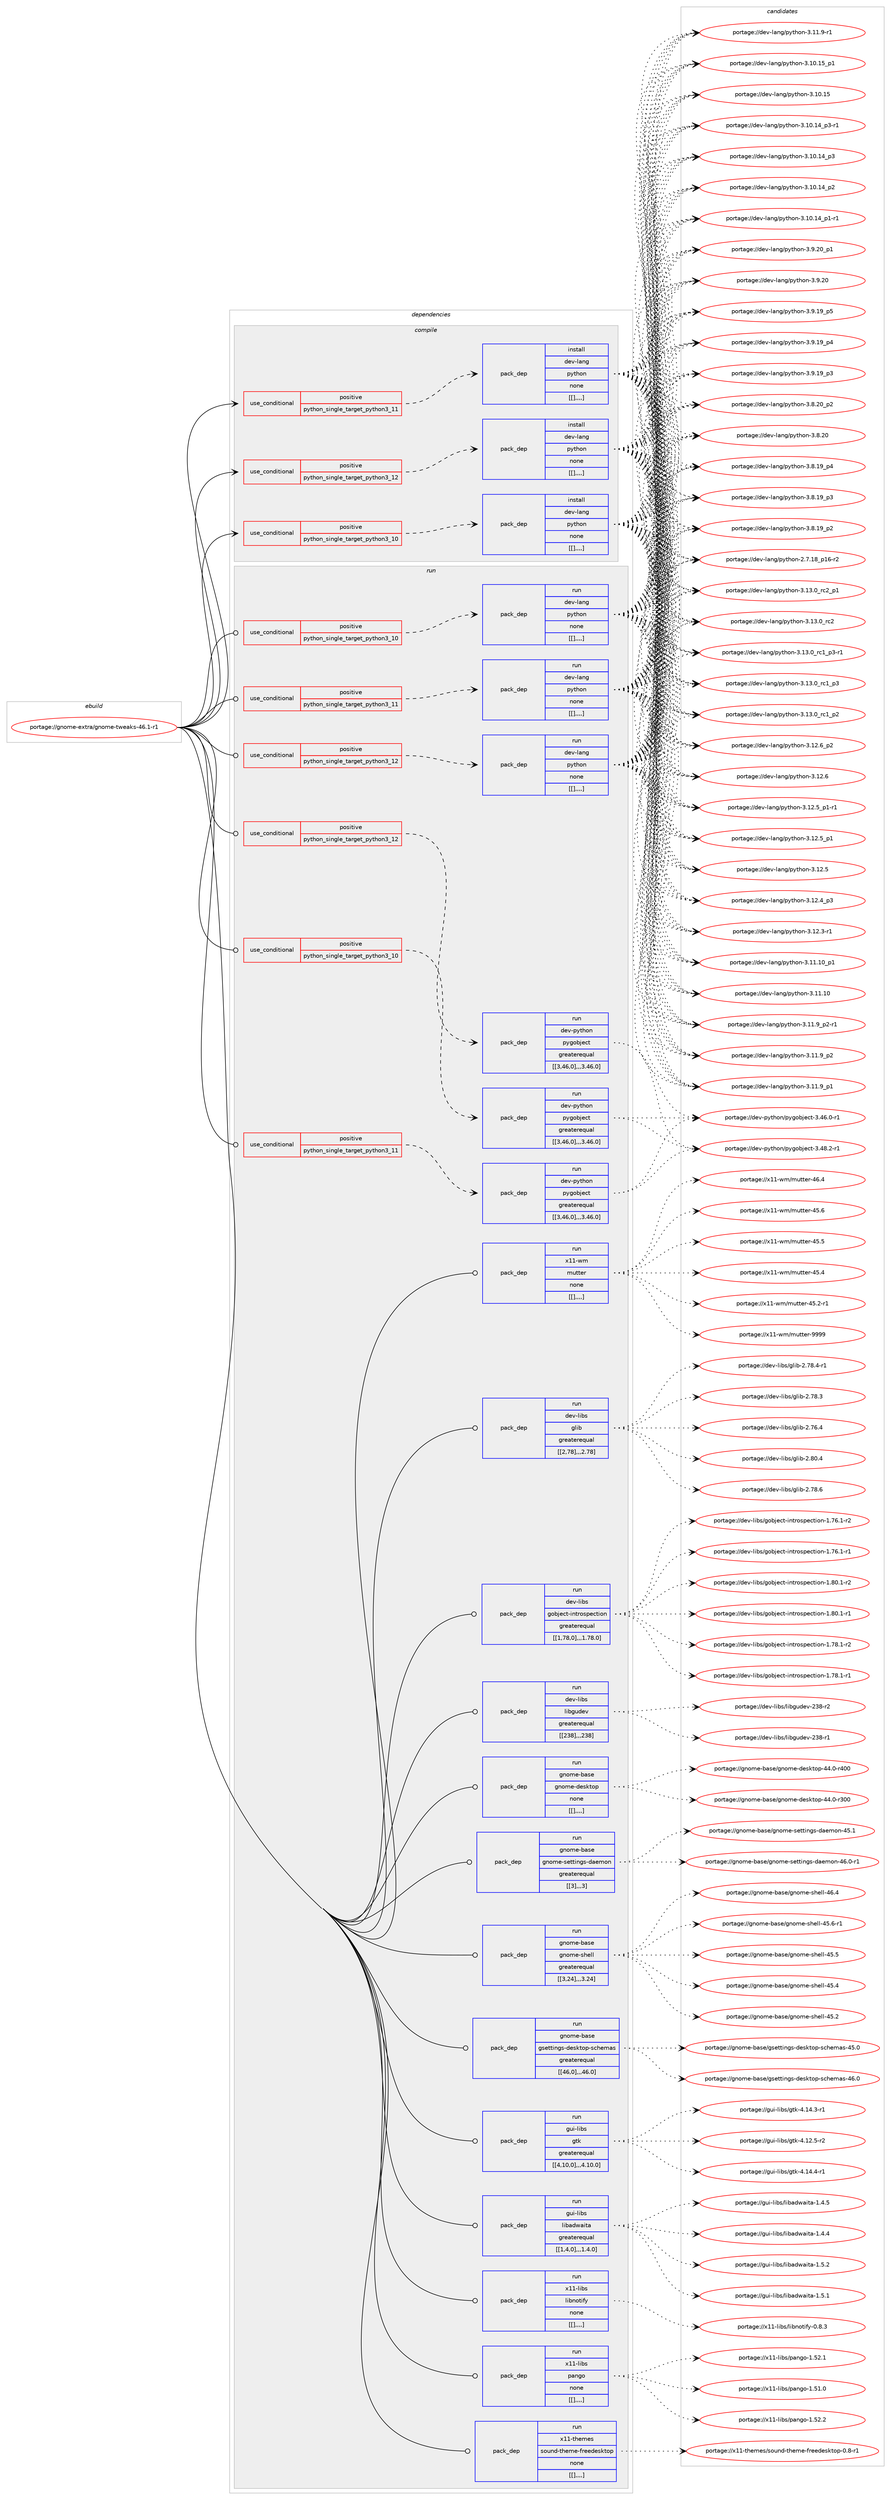 digraph prolog {

# *************
# Graph options
# *************

newrank=true;
concentrate=true;
compound=true;
graph [rankdir=LR,fontname=Helvetica,fontsize=10,ranksep=1.5];#, ranksep=2.5, nodesep=0.2];
edge  [arrowhead=vee];
node  [fontname=Helvetica,fontsize=10];

# **********
# The ebuild
# **********

subgraph cluster_leftcol {
color=gray;
label=<<i>ebuild</i>>;
id [label="portage://gnome-extra/gnome-tweaks-46.1-r1", color=red, width=4, href="../gnome-extra/gnome-tweaks-46.1-r1.svg"];
}

# ****************
# The dependencies
# ****************

subgraph cluster_midcol {
color=gray;
label=<<i>dependencies</i>>;
subgraph cluster_compile {
fillcolor="#eeeeee";
style=filled;
label=<<i>compile</i>>;
subgraph cond68360 {
dependency245423 [label=<<TABLE BORDER="0" CELLBORDER="1" CELLSPACING="0" CELLPADDING="4"><TR><TD ROWSPAN="3" CELLPADDING="10">use_conditional</TD></TR><TR><TD>positive</TD></TR><TR><TD>python_single_target_python3_10</TD></TR></TABLE>>, shape=none, color=red];
subgraph pack175542 {
dependency245424 [label=<<TABLE BORDER="0" CELLBORDER="1" CELLSPACING="0" CELLPADDING="4" WIDTH="220"><TR><TD ROWSPAN="6" CELLPADDING="30">pack_dep</TD></TR><TR><TD WIDTH="110">install</TD></TR><TR><TD>dev-lang</TD></TR><TR><TD>python</TD></TR><TR><TD>none</TD></TR><TR><TD>[[],,,,]</TD></TR></TABLE>>, shape=none, color=blue];
}
dependency245423:e -> dependency245424:w [weight=20,style="dashed",arrowhead="vee"];
}
id:e -> dependency245423:w [weight=20,style="solid",arrowhead="vee"];
subgraph cond68361 {
dependency245425 [label=<<TABLE BORDER="0" CELLBORDER="1" CELLSPACING="0" CELLPADDING="4"><TR><TD ROWSPAN="3" CELLPADDING="10">use_conditional</TD></TR><TR><TD>positive</TD></TR><TR><TD>python_single_target_python3_11</TD></TR></TABLE>>, shape=none, color=red];
subgraph pack175543 {
dependency245426 [label=<<TABLE BORDER="0" CELLBORDER="1" CELLSPACING="0" CELLPADDING="4" WIDTH="220"><TR><TD ROWSPAN="6" CELLPADDING="30">pack_dep</TD></TR><TR><TD WIDTH="110">install</TD></TR><TR><TD>dev-lang</TD></TR><TR><TD>python</TD></TR><TR><TD>none</TD></TR><TR><TD>[[],,,,]</TD></TR></TABLE>>, shape=none, color=blue];
}
dependency245425:e -> dependency245426:w [weight=20,style="dashed",arrowhead="vee"];
}
id:e -> dependency245425:w [weight=20,style="solid",arrowhead="vee"];
subgraph cond68362 {
dependency245427 [label=<<TABLE BORDER="0" CELLBORDER="1" CELLSPACING="0" CELLPADDING="4"><TR><TD ROWSPAN="3" CELLPADDING="10">use_conditional</TD></TR><TR><TD>positive</TD></TR><TR><TD>python_single_target_python3_12</TD></TR></TABLE>>, shape=none, color=red];
subgraph pack175544 {
dependency245428 [label=<<TABLE BORDER="0" CELLBORDER="1" CELLSPACING="0" CELLPADDING="4" WIDTH="220"><TR><TD ROWSPAN="6" CELLPADDING="30">pack_dep</TD></TR><TR><TD WIDTH="110">install</TD></TR><TR><TD>dev-lang</TD></TR><TR><TD>python</TD></TR><TR><TD>none</TD></TR><TR><TD>[[],,,,]</TD></TR></TABLE>>, shape=none, color=blue];
}
dependency245427:e -> dependency245428:w [weight=20,style="dashed",arrowhead="vee"];
}
id:e -> dependency245427:w [weight=20,style="solid",arrowhead="vee"];
}
subgraph cluster_compileandrun {
fillcolor="#eeeeee";
style=filled;
label=<<i>compile and run</i>>;
}
subgraph cluster_run {
fillcolor="#eeeeee";
style=filled;
label=<<i>run</i>>;
subgraph cond68363 {
dependency245429 [label=<<TABLE BORDER="0" CELLBORDER="1" CELLSPACING="0" CELLPADDING="4"><TR><TD ROWSPAN="3" CELLPADDING="10">use_conditional</TD></TR><TR><TD>positive</TD></TR><TR><TD>python_single_target_python3_10</TD></TR></TABLE>>, shape=none, color=red];
subgraph pack175545 {
dependency245430 [label=<<TABLE BORDER="0" CELLBORDER="1" CELLSPACING="0" CELLPADDING="4" WIDTH="220"><TR><TD ROWSPAN="6" CELLPADDING="30">pack_dep</TD></TR><TR><TD WIDTH="110">run</TD></TR><TR><TD>dev-lang</TD></TR><TR><TD>python</TD></TR><TR><TD>none</TD></TR><TR><TD>[[],,,,]</TD></TR></TABLE>>, shape=none, color=blue];
}
dependency245429:e -> dependency245430:w [weight=20,style="dashed",arrowhead="vee"];
}
id:e -> dependency245429:w [weight=20,style="solid",arrowhead="odot"];
subgraph cond68364 {
dependency245431 [label=<<TABLE BORDER="0" CELLBORDER="1" CELLSPACING="0" CELLPADDING="4"><TR><TD ROWSPAN="3" CELLPADDING="10">use_conditional</TD></TR><TR><TD>positive</TD></TR><TR><TD>python_single_target_python3_10</TD></TR></TABLE>>, shape=none, color=red];
subgraph pack175546 {
dependency245432 [label=<<TABLE BORDER="0" CELLBORDER="1" CELLSPACING="0" CELLPADDING="4" WIDTH="220"><TR><TD ROWSPAN="6" CELLPADDING="30">pack_dep</TD></TR><TR><TD WIDTH="110">run</TD></TR><TR><TD>dev-python</TD></TR><TR><TD>pygobject</TD></TR><TR><TD>greaterequal</TD></TR><TR><TD>[[3,46,0],,,3.46.0]</TD></TR></TABLE>>, shape=none, color=blue];
}
dependency245431:e -> dependency245432:w [weight=20,style="dashed",arrowhead="vee"];
}
id:e -> dependency245431:w [weight=20,style="solid",arrowhead="odot"];
subgraph cond68365 {
dependency245433 [label=<<TABLE BORDER="0" CELLBORDER="1" CELLSPACING="0" CELLPADDING="4"><TR><TD ROWSPAN="3" CELLPADDING="10">use_conditional</TD></TR><TR><TD>positive</TD></TR><TR><TD>python_single_target_python3_11</TD></TR></TABLE>>, shape=none, color=red];
subgraph pack175547 {
dependency245434 [label=<<TABLE BORDER="0" CELLBORDER="1" CELLSPACING="0" CELLPADDING="4" WIDTH="220"><TR><TD ROWSPAN="6" CELLPADDING="30">pack_dep</TD></TR><TR><TD WIDTH="110">run</TD></TR><TR><TD>dev-lang</TD></TR><TR><TD>python</TD></TR><TR><TD>none</TD></TR><TR><TD>[[],,,,]</TD></TR></TABLE>>, shape=none, color=blue];
}
dependency245433:e -> dependency245434:w [weight=20,style="dashed",arrowhead="vee"];
}
id:e -> dependency245433:w [weight=20,style="solid",arrowhead="odot"];
subgraph cond68366 {
dependency245435 [label=<<TABLE BORDER="0" CELLBORDER="1" CELLSPACING="0" CELLPADDING="4"><TR><TD ROWSPAN="3" CELLPADDING="10">use_conditional</TD></TR><TR><TD>positive</TD></TR><TR><TD>python_single_target_python3_11</TD></TR></TABLE>>, shape=none, color=red];
subgraph pack175548 {
dependency245436 [label=<<TABLE BORDER="0" CELLBORDER="1" CELLSPACING="0" CELLPADDING="4" WIDTH="220"><TR><TD ROWSPAN="6" CELLPADDING="30">pack_dep</TD></TR><TR><TD WIDTH="110">run</TD></TR><TR><TD>dev-python</TD></TR><TR><TD>pygobject</TD></TR><TR><TD>greaterequal</TD></TR><TR><TD>[[3,46,0],,,3.46.0]</TD></TR></TABLE>>, shape=none, color=blue];
}
dependency245435:e -> dependency245436:w [weight=20,style="dashed",arrowhead="vee"];
}
id:e -> dependency245435:w [weight=20,style="solid",arrowhead="odot"];
subgraph cond68367 {
dependency245437 [label=<<TABLE BORDER="0" CELLBORDER="1" CELLSPACING="0" CELLPADDING="4"><TR><TD ROWSPAN="3" CELLPADDING="10">use_conditional</TD></TR><TR><TD>positive</TD></TR><TR><TD>python_single_target_python3_12</TD></TR></TABLE>>, shape=none, color=red];
subgraph pack175549 {
dependency245438 [label=<<TABLE BORDER="0" CELLBORDER="1" CELLSPACING="0" CELLPADDING="4" WIDTH="220"><TR><TD ROWSPAN="6" CELLPADDING="30">pack_dep</TD></TR><TR><TD WIDTH="110">run</TD></TR><TR><TD>dev-lang</TD></TR><TR><TD>python</TD></TR><TR><TD>none</TD></TR><TR><TD>[[],,,,]</TD></TR></TABLE>>, shape=none, color=blue];
}
dependency245437:e -> dependency245438:w [weight=20,style="dashed",arrowhead="vee"];
}
id:e -> dependency245437:w [weight=20,style="solid",arrowhead="odot"];
subgraph cond68368 {
dependency245439 [label=<<TABLE BORDER="0" CELLBORDER="1" CELLSPACING="0" CELLPADDING="4"><TR><TD ROWSPAN="3" CELLPADDING="10">use_conditional</TD></TR><TR><TD>positive</TD></TR><TR><TD>python_single_target_python3_12</TD></TR></TABLE>>, shape=none, color=red];
subgraph pack175550 {
dependency245440 [label=<<TABLE BORDER="0" CELLBORDER="1" CELLSPACING="0" CELLPADDING="4" WIDTH="220"><TR><TD ROWSPAN="6" CELLPADDING="30">pack_dep</TD></TR><TR><TD WIDTH="110">run</TD></TR><TR><TD>dev-python</TD></TR><TR><TD>pygobject</TD></TR><TR><TD>greaterequal</TD></TR><TR><TD>[[3,46,0],,,3.46.0]</TD></TR></TABLE>>, shape=none, color=blue];
}
dependency245439:e -> dependency245440:w [weight=20,style="dashed",arrowhead="vee"];
}
id:e -> dependency245439:w [weight=20,style="solid",arrowhead="odot"];
subgraph pack175551 {
dependency245441 [label=<<TABLE BORDER="0" CELLBORDER="1" CELLSPACING="0" CELLPADDING="4" WIDTH="220"><TR><TD ROWSPAN="6" CELLPADDING="30">pack_dep</TD></TR><TR><TD WIDTH="110">run</TD></TR><TR><TD>dev-libs</TD></TR><TR><TD>glib</TD></TR><TR><TD>greaterequal</TD></TR><TR><TD>[[2,78],,,2.78]</TD></TR></TABLE>>, shape=none, color=blue];
}
id:e -> dependency245441:w [weight=20,style="solid",arrowhead="odot"];
subgraph pack175552 {
dependency245442 [label=<<TABLE BORDER="0" CELLBORDER="1" CELLSPACING="0" CELLPADDING="4" WIDTH="220"><TR><TD ROWSPAN="6" CELLPADDING="30">pack_dep</TD></TR><TR><TD WIDTH="110">run</TD></TR><TR><TD>dev-libs</TD></TR><TR><TD>gobject-introspection</TD></TR><TR><TD>greaterequal</TD></TR><TR><TD>[[1,78,0],,,1.78.0]</TD></TR></TABLE>>, shape=none, color=blue];
}
id:e -> dependency245442:w [weight=20,style="solid",arrowhead="odot"];
subgraph pack175553 {
dependency245443 [label=<<TABLE BORDER="0" CELLBORDER="1" CELLSPACING="0" CELLPADDING="4" WIDTH="220"><TR><TD ROWSPAN="6" CELLPADDING="30">pack_dep</TD></TR><TR><TD WIDTH="110">run</TD></TR><TR><TD>dev-libs</TD></TR><TR><TD>libgudev</TD></TR><TR><TD>greaterequal</TD></TR><TR><TD>[[238],,,238]</TD></TR></TABLE>>, shape=none, color=blue];
}
id:e -> dependency245443:w [weight=20,style="solid",arrowhead="odot"];
subgraph pack175554 {
dependency245444 [label=<<TABLE BORDER="0" CELLBORDER="1" CELLSPACING="0" CELLPADDING="4" WIDTH="220"><TR><TD ROWSPAN="6" CELLPADDING="30">pack_dep</TD></TR><TR><TD WIDTH="110">run</TD></TR><TR><TD>gnome-base</TD></TR><TR><TD>gnome-desktop</TD></TR><TR><TD>none</TD></TR><TR><TD>[[],,,,]</TD></TR></TABLE>>, shape=none, color=blue];
}
id:e -> dependency245444:w [weight=20,style="solid",arrowhead="odot"];
subgraph pack175555 {
dependency245445 [label=<<TABLE BORDER="0" CELLBORDER="1" CELLSPACING="0" CELLPADDING="4" WIDTH="220"><TR><TD ROWSPAN="6" CELLPADDING="30">pack_dep</TD></TR><TR><TD WIDTH="110">run</TD></TR><TR><TD>gnome-base</TD></TR><TR><TD>gnome-settings-daemon</TD></TR><TR><TD>greaterequal</TD></TR><TR><TD>[[3],,,3]</TD></TR></TABLE>>, shape=none, color=blue];
}
id:e -> dependency245445:w [weight=20,style="solid",arrowhead="odot"];
subgraph pack175556 {
dependency245446 [label=<<TABLE BORDER="0" CELLBORDER="1" CELLSPACING="0" CELLPADDING="4" WIDTH="220"><TR><TD ROWSPAN="6" CELLPADDING="30">pack_dep</TD></TR><TR><TD WIDTH="110">run</TD></TR><TR><TD>gnome-base</TD></TR><TR><TD>gnome-shell</TD></TR><TR><TD>greaterequal</TD></TR><TR><TD>[[3,24],,,3.24]</TD></TR></TABLE>>, shape=none, color=blue];
}
id:e -> dependency245446:w [weight=20,style="solid",arrowhead="odot"];
subgraph pack175557 {
dependency245447 [label=<<TABLE BORDER="0" CELLBORDER="1" CELLSPACING="0" CELLPADDING="4" WIDTH="220"><TR><TD ROWSPAN="6" CELLPADDING="30">pack_dep</TD></TR><TR><TD WIDTH="110">run</TD></TR><TR><TD>gnome-base</TD></TR><TR><TD>gsettings-desktop-schemas</TD></TR><TR><TD>greaterequal</TD></TR><TR><TD>[[46,0],,,46.0]</TD></TR></TABLE>>, shape=none, color=blue];
}
id:e -> dependency245447:w [weight=20,style="solid",arrowhead="odot"];
subgraph pack175558 {
dependency245448 [label=<<TABLE BORDER="0" CELLBORDER="1" CELLSPACING="0" CELLPADDING="4" WIDTH="220"><TR><TD ROWSPAN="6" CELLPADDING="30">pack_dep</TD></TR><TR><TD WIDTH="110">run</TD></TR><TR><TD>gui-libs</TD></TR><TR><TD>gtk</TD></TR><TR><TD>greaterequal</TD></TR><TR><TD>[[4,10,0],,,4.10.0]</TD></TR></TABLE>>, shape=none, color=blue];
}
id:e -> dependency245448:w [weight=20,style="solid",arrowhead="odot"];
subgraph pack175559 {
dependency245449 [label=<<TABLE BORDER="0" CELLBORDER="1" CELLSPACING="0" CELLPADDING="4" WIDTH="220"><TR><TD ROWSPAN="6" CELLPADDING="30">pack_dep</TD></TR><TR><TD WIDTH="110">run</TD></TR><TR><TD>gui-libs</TD></TR><TR><TD>libadwaita</TD></TR><TR><TD>greaterequal</TD></TR><TR><TD>[[1,4,0],,,1.4.0]</TD></TR></TABLE>>, shape=none, color=blue];
}
id:e -> dependency245449:w [weight=20,style="solid",arrowhead="odot"];
subgraph pack175560 {
dependency245450 [label=<<TABLE BORDER="0" CELLBORDER="1" CELLSPACING="0" CELLPADDING="4" WIDTH="220"><TR><TD ROWSPAN="6" CELLPADDING="30">pack_dep</TD></TR><TR><TD WIDTH="110">run</TD></TR><TR><TD>x11-libs</TD></TR><TR><TD>libnotify</TD></TR><TR><TD>none</TD></TR><TR><TD>[[],,,,]</TD></TR></TABLE>>, shape=none, color=blue];
}
id:e -> dependency245450:w [weight=20,style="solid",arrowhead="odot"];
subgraph pack175561 {
dependency245451 [label=<<TABLE BORDER="0" CELLBORDER="1" CELLSPACING="0" CELLPADDING="4" WIDTH="220"><TR><TD ROWSPAN="6" CELLPADDING="30">pack_dep</TD></TR><TR><TD WIDTH="110">run</TD></TR><TR><TD>x11-libs</TD></TR><TR><TD>pango</TD></TR><TR><TD>none</TD></TR><TR><TD>[[],,,,]</TD></TR></TABLE>>, shape=none, color=blue];
}
id:e -> dependency245451:w [weight=20,style="solid",arrowhead="odot"];
subgraph pack175562 {
dependency245452 [label=<<TABLE BORDER="0" CELLBORDER="1" CELLSPACING="0" CELLPADDING="4" WIDTH="220"><TR><TD ROWSPAN="6" CELLPADDING="30">pack_dep</TD></TR><TR><TD WIDTH="110">run</TD></TR><TR><TD>x11-themes</TD></TR><TR><TD>sound-theme-freedesktop</TD></TR><TR><TD>none</TD></TR><TR><TD>[[],,,,]</TD></TR></TABLE>>, shape=none, color=blue];
}
id:e -> dependency245452:w [weight=20,style="solid",arrowhead="odot"];
subgraph pack175563 {
dependency245453 [label=<<TABLE BORDER="0" CELLBORDER="1" CELLSPACING="0" CELLPADDING="4" WIDTH="220"><TR><TD ROWSPAN="6" CELLPADDING="30">pack_dep</TD></TR><TR><TD WIDTH="110">run</TD></TR><TR><TD>x11-wm</TD></TR><TR><TD>mutter</TD></TR><TR><TD>none</TD></TR><TR><TD>[[],,,,]</TD></TR></TABLE>>, shape=none, color=blue];
}
id:e -> dependency245453:w [weight=20,style="solid",arrowhead="odot"];
}
}

# **************
# The candidates
# **************

subgraph cluster_choices {
rank=same;
color=gray;
label=<<i>candidates</i>>;

subgraph choice175542 {
color=black;
nodesep=1;
choice100101118451089711010347112121116104111110455146495146489511499509511249 [label="portage://dev-lang/python-3.13.0_rc2_p1", color=red, width=4,href="../dev-lang/python-3.13.0_rc2_p1.svg"];
choice10010111845108971101034711212111610411111045514649514648951149950 [label="portage://dev-lang/python-3.13.0_rc2", color=red, width=4,href="../dev-lang/python-3.13.0_rc2.svg"];
choice1001011184510897110103471121211161041111104551464951464895114994995112514511449 [label="portage://dev-lang/python-3.13.0_rc1_p3-r1", color=red, width=4,href="../dev-lang/python-3.13.0_rc1_p3-r1.svg"];
choice100101118451089711010347112121116104111110455146495146489511499499511251 [label="portage://dev-lang/python-3.13.0_rc1_p3", color=red, width=4,href="../dev-lang/python-3.13.0_rc1_p3.svg"];
choice100101118451089711010347112121116104111110455146495146489511499499511250 [label="portage://dev-lang/python-3.13.0_rc1_p2", color=red, width=4,href="../dev-lang/python-3.13.0_rc1_p2.svg"];
choice100101118451089711010347112121116104111110455146495046549511250 [label="portage://dev-lang/python-3.12.6_p2", color=red, width=4,href="../dev-lang/python-3.12.6_p2.svg"];
choice10010111845108971101034711212111610411111045514649504654 [label="portage://dev-lang/python-3.12.6", color=red, width=4,href="../dev-lang/python-3.12.6.svg"];
choice1001011184510897110103471121211161041111104551464950465395112494511449 [label="portage://dev-lang/python-3.12.5_p1-r1", color=red, width=4,href="../dev-lang/python-3.12.5_p1-r1.svg"];
choice100101118451089711010347112121116104111110455146495046539511249 [label="portage://dev-lang/python-3.12.5_p1", color=red, width=4,href="../dev-lang/python-3.12.5_p1.svg"];
choice10010111845108971101034711212111610411111045514649504653 [label="portage://dev-lang/python-3.12.5", color=red, width=4,href="../dev-lang/python-3.12.5.svg"];
choice100101118451089711010347112121116104111110455146495046529511251 [label="portage://dev-lang/python-3.12.4_p3", color=red, width=4,href="../dev-lang/python-3.12.4_p3.svg"];
choice100101118451089711010347112121116104111110455146495046514511449 [label="portage://dev-lang/python-3.12.3-r1", color=red, width=4,href="../dev-lang/python-3.12.3-r1.svg"];
choice10010111845108971101034711212111610411111045514649494649489511249 [label="portage://dev-lang/python-3.11.10_p1", color=red, width=4,href="../dev-lang/python-3.11.10_p1.svg"];
choice1001011184510897110103471121211161041111104551464949464948 [label="portage://dev-lang/python-3.11.10", color=red, width=4,href="../dev-lang/python-3.11.10.svg"];
choice1001011184510897110103471121211161041111104551464949465795112504511449 [label="portage://dev-lang/python-3.11.9_p2-r1", color=red, width=4,href="../dev-lang/python-3.11.9_p2-r1.svg"];
choice100101118451089711010347112121116104111110455146494946579511250 [label="portage://dev-lang/python-3.11.9_p2", color=red, width=4,href="../dev-lang/python-3.11.9_p2.svg"];
choice100101118451089711010347112121116104111110455146494946579511249 [label="portage://dev-lang/python-3.11.9_p1", color=red, width=4,href="../dev-lang/python-3.11.9_p1.svg"];
choice100101118451089711010347112121116104111110455146494946574511449 [label="portage://dev-lang/python-3.11.9-r1", color=red, width=4,href="../dev-lang/python-3.11.9-r1.svg"];
choice10010111845108971101034711212111610411111045514649484649539511249 [label="portage://dev-lang/python-3.10.15_p1", color=red, width=4,href="../dev-lang/python-3.10.15_p1.svg"];
choice1001011184510897110103471121211161041111104551464948464953 [label="portage://dev-lang/python-3.10.15", color=red, width=4,href="../dev-lang/python-3.10.15.svg"];
choice100101118451089711010347112121116104111110455146494846495295112514511449 [label="portage://dev-lang/python-3.10.14_p3-r1", color=red, width=4,href="../dev-lang/python-3.10.14_p3-r1.svg"];
choice10010111845108971101034711212111610411111045514649484649529511251 [label="portage://dev-lang/python-3.10.14_p3", color=red, width=4,href="../dev-lang/python-3.10.14_p3.svg"];
choice10010111845108971101034711212111610411111045514649484649529511250 [label="portage://dev-lang/python-3.10.14_p2", color=red, width=4,href="../dev-lang/python-3.10.14_p2.svg"];
choice100101118451089711010347112121116104111110455146494846495295112494511449 [label="portage://dev-lang/python-3.10.14_p1-r1", color=red, width=4,href="../dev-lang/python-3.10.14_p1-r1.svg"];
choice100101118451089711010347112121116104111110455146574650489511249 [label="portage://dev-lang/python-3.9.20_p1", color=red, width=4,href="../dev-lang/python-3.9.20_p1.svg"];
choice10010111845108971101034711212111610411111045514657465048 [label="portage://dev-lang/python-3.9.20", color=red, width=4,href="../dev-lang/python-3.9.20.svg"];
choice100101118451089711010347112121116104111110455146574649579511253 [label="portage://dev-lang/python-3.9.19_p5", color=red, width=4,href="../dev-lang/python-3.9.19_p5.svg"];
choice100101118451089711010347112121116104111110455146574649579511252 [label="portage://dev-lang/python-3.9.19_p4", color=red, width=4,href="../dev-lang/python-3.9.19_p4.svg"];
choice100101118451089711010347112121116104111110455146574649579511251 [label="portage://dev-lang/python-3.9.19_p3", color=red, width=4,href="../dev-lang/python-3.9.19_p3.svg"];
choice100101118451089711010347112121116104111110455146564650489511250 [label="portage://dev-lang/python-3.8.20_p2", color=red, width=4,href="../dev-lang/python-3.8.20_p2.svg"];
choice10010111845108971101034711212111610411111045514656465048 [label="portage://dev-lang/python-3.8.20", color=red, width=4,href="../dev-lang/python-3.8.20.svg"];
choice100101118451089711010347112121116104111110455146564649579511252 [label="portage://dev-lang/python-3.8.19_p4", color=red, width=4,href="../dev-lang/python-3.8.19_p4.svg"];
choice100101118451089711010347112121116104111110455146564649579511251 [label="portage://dev-lang/python-3.8.19_p3", color=red, width=4,href="../dev-lang/python-3.8.19_p3.svg"];
choice100101118451089711010347112121116104111110455146564649579511250 [label="portage://dev-lang/python-3.8.19_p2", color=red, width=4,href="../dev-lang/python-3.8.19_p2.svg"];
choice100101118451089711010347112121116104111110455046554649569511249544511450 [label="portage://dev-lang/python-2.7.18_p16-r2", color=red, width=4,href="../dev-lang/python-2.7.18_p16-r2.svg"];
dependency245424:e -> choice100101118451089711010347112121116104111110455146495146489511499509511249:w [style=dotted,weight="100"];
dependency245424:e -> choice10010111845108971101034711212111610411111045514649514648951149950:w [style=dotted,weight="100"];
dependency245424:e -> choice1001011184510897110103471121211161041111104551464951464895114994995112514511449:w [style=dotted,weight="100"];
dependency245424:e -> choice100101118451089711010347112121116104111110455146495146489511499499511251:w [style=dotted,weight="100"];
dependency245424:e -> choice100101118451089711010347112121116104111110455146495146489511499499511250:w [style=dotted,weight="100"];
dependency245424:e -> choice100101118451089711010347112121116104111110455146495046549511250:w [style=dotted,weight="100"];
dependency245424:e -> choice10010111845108971101034711212111610411111045514649504654:w [style=dotted,weight="100"];
dependency245424:e -> choice1001011184510897110103471121211161041111104551464950465395112494511449:w [style=dotted,weight="100"];
dependency245424:e -> choice100101118451089711010347112121116104111110455146495046539511249:w [style=dotted,weight="100"];
dependency245424:e -> choice10010111845108971101034711212111610411111045514649504653:w [style=dotted,weight="100"];
dependency245424:e -> choice100101118451089711010347112121116104111110455146495046529511251:w [style=dotted,weight="100"];
dependency245424:e -> choice100101118451089711010347112121116104111110455146495046514511449:w [style=dotted,weight="100"];
dependency245424:e -> choice10010111845108971101034711212111610411111045514649494649489511249:w [style=dotted,weight="100"];
dependency245424:e -> choice1001011184510897110103471121211161041111104551464949464948:w [style=dotted,weight="100"];
dependency245424:e -> choice1001011184510897110103471121211161041111104551464949465795112504511449:w [style=dotted,weight="100"];
dependency245424:e -> choice100101118451089711010347112121116104111110455146494946579511250:w [style=dotted,weight="100"];
dependency245424:e -> choice100101118451089711010347112121116104111110455146494946579511249:w [style=dotted,weight="100"];
dependency245424:e -> choice100101118451089711010347112121116104111110455146494946574511449:w [style=dotted,weight="100"];
dependency245424:e -> choice10010111845108971101034711212111610411111045514649484649539511249:w [style=dotted,weight="100"];
dependency245424:e -> choice1001011184510897110103471121211161041111104551464948464953:w [style=dotted,weight="100"];
dependency245424:e -> choice100101118451089711010347112121116104111110455146494846495295112514511449:w [style=dotted,weight="100"];
dependency245424:e -> choice10010111845108971101034711212111610411111045514649484649529511251:w [style=dotted,weight="100"];
dependency245424:e -> choice10010111845108971101034711212111610411111045514649484649529511250:w [style=dotted,weight="100"];
dependency245424:e -> choice100101118451089711010347112121116104111110455146494846495295112494511449:w [style=dotted,weight="100"];
dependency245424:e -> choice100101118451089711010347112121116104111110455146574650489511249:w [style=dotted,weight="100"];
dependency245424:e -> choice10010111845108971101034711212111610411111045514657465048:w [style=dotted,weight="100"];
dependency245424:e -> choice100101118451089711010347112121116104111110455146574649579511253:w [style=dotted,weight="100"];
dependency245424:e -> choice100101118451089711010347112121116104111110455146574649579511252:w [style=dotted,weight="100"];
dependency245424:e -> choice100101118451089711010347112121116104111110455146574649579511251:w [style=dotted,weight="100"];
dependency245424:e -> choice100101118451089711010347112121116104111110455146564650489511250:w [style=dotted,weight="100"];
dependency245424:e -> choice10010111845108971101034711212111610411111045514656465048:w [style=dotted,weight="100"];
dependency245424:e -> choice100101118451089711010347112121116104111110455146564649579511252:w [style=dotted,weight="100"];
dependency245424:e -> choice100101118451089711010347112121116104111110455146564649579511251:w [style=dotted,weight="100"];
dependency245424:e -> choice100101118451089711010347112121116104111110455146564649579511250:w [style=dotted,weight="100"];
dependency245424:e -> choice100101118451089711010347112121116104111110455046554649569511249544511450:w [style=dotted,weight="100"];
}
subgraph choice175543 {
color=black;
nodesep=1;
choice100101118451089711010347112121116104111110455146495146489511499509511249 [label="portage://dev-lang/python-3.13.0_rc2_p1", color=red, width=4,href="../dev-lang/python-3.13.0_rc2_p1.svg"];
choice10010111845108971101034711212111610411111045514649514648951149950 [label="portage://dev-lang/python-3.13.0_rc2", color=red, width=4,href="../dev-lang/python-3.13.0_rc2.svg"];
choice1001011184510897110103471121211161041111104551464951464895114994995112514511449 [label="portage://dev-lang/python-3.13.0_rc1_p3-r1", color=red, width=4,href="../dev-lang/python-3.13.0_rc1_p3-r1.svg"];
choice100101118451089711010347112121116104111110455146495146489511499499511251 [label="portage://dev-lang/python-3.13.0_rc1_p3", color=red, width=4,href="../dev-lang/python-3.13.0_rc1_p3.svg"];
choice100101118451089711010347112121116104111110455146495146489511499499511250 [label="portage://dev-lang/python-3.13.0_rc1_p2", color=red, width=4,href="../dev-lang/python-3.13.0_rc1_p2.svg"];
choice100101118451089711010347112121116104111110455146495046549511250 [label="portage://dev-lang/python-3.12.6_p2", color=red, width=4,href="../dev-lang/python-3.12.6_p2.svg"];
choice10010111845108971101034711212111610411111045514649504654 [label="portage://dev-lang/python-3.12.6", color=red, width=4,href="../dev-lang/python-3.12.6.svg"];
choice1001011184510897110103471121211161041111104551464950465395112494511449 [label="portage://dev-lang/python-3.12.5_p1-r1", color=red, width=4,href="../dev-lang/python-3.12.5_p1-r1.svg"];
choice100101118451089711010347112121116104111110455146495046539511249 [label="portage://dev-lang/python-3.12.5_p1", color=red, width=4,href="../dev-lang/python-3.12.5_p1.svg"];
choice10010111845108971101034711212111610411111045514649504653 [label="portage://dev-lang/python-3.12.5", color=red, width=4,href="../dev-lang/python-3.12.5.svg"];
choice100101118451089711010347112121116104111110455146495046529511251 [label="portage://dev-lang/python-3.12.4_p3", color=red, width=4,href="../dev-lang/python-3.12.4_p3.svg"];
choice100101118451089711010347112121116104111110455146495046514511449 [label="portage://dev-lang/python-3.12.3-r1", color=red, width=4,href="../dev-lang/python-3.12.3-r1.svg"];
choice10010111845108971101034711212111610411111045514649494649489511249 [label="portage://dev-lang/python-3.11.10_p1", color=red, width=4,href="../dev-lang/python-3.11.10_p1.svg"];
choice1001011184510897110103471121211161041111104551464949464948 [label="portage://dev-lang/python-3.11.10", color=red, width=4,href="../dev-lang/python-3.11.10.svg"];
choice1001011184510897110103471121211161041111104551464949465795112504511449 [label="portage://dev-lang/python-3.11.9_p2-r1", color=red, width=4,href="../dev-lang/python-3.11.9_p2-r1.svg"];
choice100101118451089711010347112121116104111110455146494946579511250 [label="portage://dev-lang/python-3.11.9_p2", color=red, width=4,href="../dev-lang/python-3.11.9_p2.svg"];
choice100101118451089711010347112121116104111110455146494946579511249 [label="portage://dev-lang/python-3.11.9_p1", color=red, width=4,href="../dev-lang/python-3.11.9_p1.svg"];
choice100101118451089711010347112121116104111110455146494946574511449 [label="portage://dev-lang/python-3.11.9-r1", color=red, width=4,href="../dev-lang/python-3.11.9-r1.svg"];
choice10010111845108971101034711212111610411111045514649484649539511249 [label="portage://dev-lang/python-3.10.15_p1", color=red, width=4,href="../dev-lang/python-3.10.15_p1.svg"];
choice1001011184510897110103471121211161041111104551464948464953 [label="portage://dev-lang/python-3.10.15", color=red, width=4,href="../dev-lang/python-3.10.15.svg"];
choice100101118451089711010347112121116104111110455146494846495295112514511449 [label="portage://dev-lang/python-3.10.14_p3-r1", color=red, width=4,href="../dev-lang/python-3.10.14_p3-r1.svg"];
choice10010111845108971101034711212111610411111045514649484649529511251 [label="portage://dev-lang/python-3.10.14_p3", color=red, width=4,href="../dev-lang/python-3.10.14_p3.svg"];
choice10010111845108971101034711212111610411111045514649484649529511250 [label="portage://dev-lang/python-3.10.14_p2", color=red, width=4,href="../dev-lang/python-3.10.14_p2.svg"];
choice100101118451089711010347112121116104111110455146494846495295112494511449 [label="portage://dev-lang/python-3.10.14_p1-r1", color=red, width=4,href="../dev-lang/python-3.10.14_p1-r1.svg"];
choice100101118451089711010347112121116104111110455146574650489511249 [label="portage://dev-lang/python-3.9.20_p1", color=red, width=4,href="../dev-lang/python-3.9.20_p1.svg"];
choice10010111845108971101034711212111610411111045514657465048 [label="portage://dev-lang/python-3.9.20", color=red, width=4,href="../dev-lang/python-3.9.20.svg"];
choice100101118451089711010347112121116104111110455146574649579511253 [label="portage://dev-lang/python-3.9.19_p5", color=red, width=4,href="../dev-lang/python-3.9.19_p5.svg"];
choice100101118451089711010347112121116104111110455146574649579511252 [label="portage://dev-lang/python-3.9.19_p4", color=red, width=4,href="../dev-lang/python-3.9.19_p4.svg"];
choice100101118451089711010347112121116104111110455146574649579511251 [label="portage://dev-lang/python-3.9.19_p3", color=red, width=4,href="../dev-lang/python-3.9.19_p3.svg"];
choice100101118451089711010347112121116104111110455146564650489511250 [label="portage://dev-lang/python-3.8.20_p2", color=red, width=4,href="../dev-lang/python-3.8.20_p2.svg"];
choice10010111845108971101034711212111610411111045514656465048 [label="portage://dev-lang/python-3.8.20", color=red, width=4,href="../dev-lang/python-3.8.20.svg"];
choice100101118451089711010347112121116104111110455146564649579511252 [label="portage://dev-lang/python-3.8.19_p4", color=red, width=4,href="../dev-lang/python-3.8.19_p4.svg"];
choice100101118451089711010347112121116104111110455146564649579511251 [label="portage://dev-lang/python-3.8.19_p3", color=red, width=4,href="../dev-lang/python-3.8.19_p3.svg"];
choice100101118451089711010347112121116104111110455146564649579511250 [label="portage://dev-lang/python-3.8.19_p2", color=red, width=4,href="../dev-lang/python-3.8.19_p2.svg"];
choice100101118451089711010347112121116104111110455046554649569511249544511450 [label="portage://dev-lang/python-2.7.18_p16-r2", color=red, width=4,href="../dev-lang/python-2.7.18_p16-r2.svg"];
dependency245426:e -> choice100101118451089711010347112121116104111110455146495146489511499509511249:w [style=dotted,weight="100"];
dependency245426:e -> choice10010111845108971101034711212111610411111045514649514648951149950:w [style=dotted,weight="100"];
dependency245426:e -> choice1001011184510897110103471121211161041111104551464951464895114994995112514511449:w [style=dotted,weight="100"];
dependency245426:e -> choice100101118451089711010347112121116104111110455146495146489511499499511251:w [style=dotted,weight="100"];
dependency245426:e -> choice100101118451089711010347112121116104111110455146495146489511499499511250:w [style=dotted,weight="100"];
dependency245426:e -> choice100101118451089711010347112121116104111110455146495046549511250:w [style=dotted,weight="100"];
dependency245426:e -> choice10010111845108971101034711212111610411111045514649504654:w [style=dotted,weight="100"];
dependency245426:e -> choice1001011184510897110103471121211161041111104551464950465395112494511449:w [style=dotted,weight="100"];
dependency245426:e -> choice100101118451089711010347112121116104111110455146495046539511249:w [style=dotted,weight="100"];
dependency245426:e -> choice10010111845108971101034711212111610411111045514649504653:w [style=dotted,weight="100"];
dependency245426:e -> choice100101118451089711010347112121116104111110455146495046529511251:w [style=dotted,weight="100"];
dependency245426:e -> choice100101118451089711010347112121116104111110455146495046514511449:w [style=dotted,weight="100"];
dependency245426:e -> choice10010111845108971101034711212111610411111045514649494649489511249:w [style=dotted,weight="100"];
dependency245426:e -> choice1001011184510897110103471121211161041111104551464949464948:w [style=dotted,weight="100"];
dependency245426:e -> choice1001011184510897110103471121211161041111104551464949465795112504511449:w [style=dotted,weight="100"];
dependency245426:e -> choice100101118451089711010347112121116104111110455146494946579511250:w [style=dotted,weight="100"];
dependency245426:e -> choice100101118451089711010347112121116104111110455146494946579511249:w [style=dotted,weight="100"];
dependency245426:e -> choice100101118451089711010347112121116104111110455146494946574511449:w [style=dotted,weight="100"];
dependency245426:e -> choice10010111845108971101034711212111610411111045514649484649539511249:w [style=dotted,weight="100"];
dependency245426:e -> choice1001011184510897110103471121211161041111104551464948464953:w [style=dotted,weight="100"];
dependency245426:e -> choice100101118451089711010347112121116104111110455146494846495295112514511449:w [style=dotted,weight="100"];
dependency245426:e -> choice10010111845108971101034711212111610411111045514649484649529511251:w [style=dotted,weight="100"];
dependency245426:e -> choice10010111845108971101034711212111610411111045514649484649529511250:w [style=dotted,weight="100"];
dependency245426:e -> choice100101118451089711010347112121116104111110455146494846495295112494511449:w [style=dotted,weight="100"];
dependency245426:e -> choice100101118451089711010347112121116104111110455146574650489511249:w [style=dotted,weight="100"];
dependency245426:e -> choice10010111845108971101034711212111610411111045514657465048:w [style=dotted,weight="100"];
dependency245426:e -> choice100101118451089711010347112121116104111110455146574649579511253:w [style=dotted,weight="100"];
dependency245426:e -> choice100101118451089711010347112121116104111110455146574649579511252:w [style=dotted,weight="100"];
dependency245426:e -> choice100101118451089711010347112121116104111110455146574649579511251:w [style=dotted,weight="100"];
dependency245426:e -> choice100101118451089711010347112121116104111110455146564650489511250:w [style=dotted,weight="100"];
dependency245426:e -> choice10010111845108971101034711212111610411111045514656465048:w [style=dotted,weight="100"];
dependency245426:e -> choice100101118451089711010347112121116104111110455146564649579511252:w [style=dotted,weight="100"];
dependency245426:e -> choice100101118451089711010347112121116104111110455146564649579511251:w [style=dotted,weight="100"];
dependency245426:e -> choice100101118451089711010347112121116104111110455146564649579511250:w [style=dotted,weight="100"];
dependency245426:e -> choice100101118451089711010347112121116104111110455046554649569511249544511450:w [style=dotted,weight="100"];
}
subgraph choice175544 {
color=black;
nodesep=1;
choice100101118451089711010347112121116104111110455146495146489511499509511249 [label="portage://dev-lang/python-3.13.0_rc2_p1", color=red, width=4,href="../dev-lang/python-3.13.0_rc2_p1.svg"];
choice10010111845108971101034711212111610411111045514649514648951149950 [label="portage://dev-lang/python-3.13.0_rc2", color=red, width=4,href="../dev-lang/python-3.13.0_rc2.svg"];
choice1001011184510897110103471121211161041111104551464951464895114994995112514511449 [label="portage://dev-lang/python-3.13.0_rc1_p3-r1", color=red, width=4,href="../dev-lang/python-3.13.0_rc1_p3-r1.svg"];
choice100101118451089711010347112121116104111110455146495146489511499499511251 [label="portage://dev-lang/python-3.13.0_rc1_p3", color=red, width=4,href="../dev-lang/python-3.13.0_rc1_p3.svg"];
choice100101118451089711010347112121116104111110455146495146489511499499511250 [label="portage://dev-lang/python-3.13.0_rc1_p2", color=red, width=4,href="../dev-lang/python-3.13.0_rc1_p2.svg"];
choice100101118451089711010347112121116104111110455146495046549511250 [label="portage://dev-lang/python-3.12.6_p2", color=red, width=4,href="../dev-lang/python-3.12.6_p2.svg"];
choice10010111845108971101034711212111610411111045514649504654 [label="portage://dev-lang/python-3.12.6", color=red, width=4,href="../dev-lang/python-3.12.6.svg"];
choice1001011184510897110103471121211161041111104551464950465395112494511449 [label="portage://dev-lang/python-3.12.5_p1-r1", color=red, width=4,href="../dev-lang/python-3.12.5_p1-r1.svg"];
choice100101118451089711010347112121116104111110455146495046539511249 [label="portage://dev-lang/python-3.12.5_p1", color=red, width=4,href="../dev-lang/python-3.12.5_p1.svg"];
choice10010111845108971101034711212111610411111045514649504653 [label="portage://dev-lang/python-3.12.5", color=red, width=4,href="../dev-lang/python-3.12.5.svg"];
choice100101118451089711010347112121116104111110455146495046529511251 [label="portage://dev-lang/python-3.12.4_p3", color=red, width=4,href="../dev-lang/python-3.12.4_p3.svg"];
choice100101118451089711010347112121116104111110455146495046514511449 [label="portage://dev-lang/python-3.12.3-r1", color=red, width=4,href="../dev-lang/python-3.12.3-r1.svg"];
choice10010111845108971101034711212111610411111045514649494649489511249 [label="portage://dev-lang/python-3.11.10_p1", color=red, width=4,href="../dev-lang/python-3.11.10_p1.svg"];
choice1001011184510897110103471121211161041111104551464949464948 [label="portage://dev-lang/python-3.11.10", color=red, width=4,href="../dev-lang/python-3.11.10.svg"];
choice1001011184510897110103471121211161041111104551464949465795112504511449 [label="portage://dev-lang/python-3.11.9_p2-r1", color=red, width=4,href="../dev-lang/python-3.11.9_p2-r1.svg"];
choice100101118451089711010347112121116104111110455146494946579511250 [label="portage://dev-lang/python-3.11.9_p2", color=red, width=4,href="../dev-lang/python-3.11.9_p2.svg"];
choice100101118451089711010347112121116104111110455146494946579511249 [label="portage://dev-lang/python-3.11.9_p1", color=red, width=4,href="../dev-lang/python-3.11.9_p1.svg"];
choice100101118451089711010347112121116104111110455146494946574511449 [label="portage://dev-lang/python-3.11.9-r1", color=red, width=4,href="../dev-lang/python-3.11.9-r1.svg"];
choice10010111845108971101034711212111610411111045514649484649539511249 [label="portage://dev-lang/python-3.10.15_p1", color=red, width=4,href="../dev-lang/python-3.10.15_p1.svg"];
choice1001011184510897110103471121211161041111104551464948464953 [label="portage://dev-lang/python-3.10.15", color=red, width=4,href="../dev-lang/python-3.10.15.svg"];
choice100101118451089711010347112121116104111110455146494846495295112514511449 [label="portage://dev-lang/python-3.10.14_p3-r1", color=red, width=4,href="../dev-lang/python-3.10.14_p3-r1.svg"];
choice10010111845108971101034711212111610411111045514649484649529511251 [label="portage://dev-lang/python-3.10.14_p3", color=red, width=4,href="../dev-lang/python-3.10.14_p3.svg"];
choice10010111845108971101034711212111610411111045514649484649529511250 [label="portage://dev-lang/python-3.10.14_p2", color=red, width=4,href="../dev-lang/python-3.10.14_p2.svg"];
choice100101118451089711010347112121116104111110455146494846495295112494511449 [label="portage://dev-lang/python-3.10.14_p1-r1", color=red, width=4,href="../dev-lang/python-3.10.14_p1-r1.svg"];
choice100101118451089711010347112121116104111110455146574650489511249 [label="portage://dev-lang/python-3.9.20_p1", color=red, width=4,href="../dev-lang/python-3.9.20_p1.svg"];
choice10010111845108971101034711212111610411111045514657465048 [label="portage://dev-lang/python-3.9.20", color=red, width=4,href="../dev-lang/python-3.9.20.svg"];
choice100101118451089711010347112121116104111110455146574649579511253 [label="portage://dev-lang/python-3.9.19_p5", color=red, width=4,href="../dev-lang/python-3.9.19_p5.svg"];
choice100101118451089711010347112121116104111110455146574649579511252 [label="portage://dev-lang/python-3.9.19_p4", color=red, width=4,href="../dev-lang/python-3.9.19_p4.svg"];
choice100101118451089711010347112121116104111110455146574649579511251 [label="portage://dev-lang/python-3.9.19_p3", color=red, width=4,href="../dev-lang/python-3.9.19_p3.svg"];
choice100101118451089711010347112121116104111110455146564650489511250 [label="portage://dev-lang/python-3.8.20_p2", color=red, width=4,href="../dev-lang/python-3.8.20_p2.svg"];
choice10010111845108971101034711212111610411111045514656465048 [label="portage://dev-lang/python-3.8.20", color=red, width=4,href="../dev-lang/python-3.8.20.svg"];
choice100101118451089711010347112121116104111110455146564649579511252 [label="portage://dev-lang/python-3.8.19_p4", color=red, width=4,href="../dev-lang/python-3.8.19_p4.svg"];
choice100101118451089711010347112121116104111110455146564649579511251 [label="portage://dev-lang/python-3.8.19_p3", color=red, width=4,href="../dev-lang/python-3.8.19_p3.svg"];
choice100101118451089711010347112121116104111110455146564649579511250 [label="portage://dev-lang/python-3.8.19_p2", color=red, width=4,href="../dev-lang/python-3.8.19_p2.svg"];
choice100101118451089711010347112121116104111110455046554649569511249544511450 [label="portage://dev-lang/python-2.7.18_p16-r2", color=red, width=4,href="../dev-lang/python-2.7.18_p16-r2.svg"];
dependency245428:e -> choice100101118451089711010347112121116104111110455146495146489511499509511249:w [style=dotted,weight="100"];
dependency245428:e -> choice10010111845108971101034711212111610411111045514649514648951149950:w [style=dotted,weight="100"];
dependency245428:e -> choice1001011184510897110103471121211161041111104551464951464895114994995112514511449:w [style=dotted,weight="100"];
dependency245428:e -> choice100101118451089711010347112121116104111110455146495146489511499499511251:w [style=dotted,weight="100"];
dependency245428:e -> choice100101118451089711010347112121116104111110455146495146489511499499511250:w [style=dotted,weight="100"];
dependency245428:e -> choice100101118451089711010347112121116104111110455146495046549511250:w [style=dotted,weight="100"];
dependency245428:e -> choice10010111845108971101034711212111610411111045514649504654:w [style=dotted,weight="100"];
dependency245428:e -> choice1001011184510897110103471121211161041111104551464950465395112494511449:w [style=dotted,weight="100"];
dependency245428:e -> choice100101118451089711010347112121116104111110455146495046539511249:w [style=dotted,weight="100"];
dependency245428:e -> choice10010111845108971101034711212111610411111045514649504653:w [style=dotted,weight="100"];
dependency245428:e -> choice100101118451089711010347112121116104111110455146495046529511251:w [style=dotted,weight="100"];
dependency245428:e -> choice100101118451089711010347112121116104111110455146495046514511449:w [style=dotted,weight="100"];
dependency245428:e -> choice10010111845108971101034711212111610411111045514649494649489511249:w [style=dotted,weight="100"];
dependency245428:e -> choice1001011184510897110103471121211161041111104551464949464948:w [style=dotted,weight="100"];
dependency245428:e -> choice1001011184510897110103471121211161041111104551464949465795112504511449:w [style=dotted,weight="100"];
dependency245428:e -> choice100101118451089711010347112121116104111110455146494946579511250:w [style=dotted,weight="100"];
dependency245428:e -> choice100101118451089711010347112121116104111110455146494946579511249:w [style=dotted,weight="100"];
dependency245428:e -> choice100101118451089711010347112121116104111110455146494946574511449:w [style=dotted,weight="100"];
dependency245428:e -> choice10010111845108971101034711212111610411111045514649484649539511249:w [style=dotted,weight="100"];
dependency245428:e -> choice1001011184510897110103471121211161041111104551464948464953:w [style=dotted,weight="100"];
dependency245428:e -> choice100101118451089711010347112121116104111110455146494846495295112514511449:w [style=dotted,weight="100"];
dependency245428:e -> choice10010111845108971101034711212111610411111045514649484649529511251:w [style=dotted,weight="100"];
dependency245428:e -> choice10010111845108971101034711212111610411111045514649484649529511250:w [style=dotted,weight="100"];
dependency245428:e -> choice100101118451089711010347112121116104111110455146494846495295112494511449:w [style=dotted,weight="100"];
dependency245428:e -> choice100101118451089711010347112121116104111110455146574650489511249:w [style=dotted,weight="100"];
dependency245428:e -> choice10010111845108971101034711212111610411111045514657465048:w [style=dotted,weight="100"];
dependency245428:e -> choice100101118451089711010347112121116104111110455146574649579511253:w [style=dotted,weight="100"];
dependency245428:e -> choice100101118451089711010347112121116104111110455146574649579511252:w [style=dotted,weight="100"];
dependency245428:e -> choice100101118451089711010347112121116104111110455146574649579511251:w [style=dotted,weight="100"];
dependency245428:e -> choice100101118451089711010347112121116104111110455146564650489511250:w [style=dotted,weight="100"];
dependency245428:e -> choice10010111845108971101034711212111610411111045514656465048:w [style=dotted,weight="100"];
dependency245428:e -> choice100101118451089711010347112121116104111110455146564649579511252:w [style=dotted,weight="100"];
dependency245428:e -> choice100101118451089711010347112121116104111110455146564649579511251:w [style=dotted,weight="100"];
dependency245428:e -> choice100101118451089711010347112121116104111110455146564649579511250:w [style=dotted,weight="100"];
dependency245428:e -> choice100101118451089711010347112121116104111110455046554649569511249544511450:w [style=dotted,weight="100"];
}
subgraph choice175545 {
color=black;
nodesep=1;
choice100101118451089711010347112121116104111110455146495146489511499509511249 [label="portage://dev-lang/python-3.13.0_rc2_p1", color=red, width=4,href="../dev-lang/python-3.13.0_rc2_p1.svg"];
choice10010111845108971101034711212111610411111045514649514648951149950 [label="portage://dev-lang/python-3.13.0_rc2", color=red, width=4,href="../dev-lang/python-3.13.0_rc2.svg"];
choice1001011184510897110103471121211161041111104551464951464895114994995112514511449 [label="portage://dev-lang/python-3.13.0_rc1_p3-r1", color=red, width=4,href="../dev-lang/python-3.13.0_rc1_p3-r1.svg"];
choice100101118451089711010347112121116104111110455146495146489511499499511251 [label="portage://dev-lang/python-3.13.0_rc1_p3", color=red, width=4,href="../dev-lang/python-3.13.0_rc1_p3.svg"];
choice100101118451089711010347112121116104111110455146495146489511499499511250 [label="portage://dev-lang/python-3.13.0_rc1_p2", color=red, width=4,href="../dev-lang/python-3.13.0_rc1_p2.svg"];
choice100101118451089711010347112121116104111110455146495046549511250 [label="portage://dev-lang/python-3.12.6_p2", color=red, width=4,href="../dev-lang/python-3.12.6_p2.svg"];
choice10010111845108971101034711212111610411111045514649504654 [label="portage://dev-lang/python-3.12.6", color=red, width=4,href="../dev-lang/python-3.12.6.svg"];
choice1001011184510897110103471121211161041111104551464950465395112494511449 [label="portage://dev-lang/python-3.12.5_p1-r1", color=red, width=4,href="../dev-lang/python-3.12.5_p1-r1.svg"];
choice100101118451089711010347112121116104111110455146495046539511249 [label="portage://dev-lang/python-3.12.5_p1", color=red, width=4,href="../dev-lang/python-3.12.5_p1.svg"];
choice10010111845108971101034711212111610411111045514649504653 [label="portage://dev-lang/python-3.12.5", color=red, width=4,href="../dev-lang/python-3.12.5.svg"];
choice100101118451089711010347112121116104111110455146495046529511251 [label="portage://dev-lang/python-3.12.4_p3", color=red, width=4,href="../dev-lang/python-3.12.4_p3.svg"];
choice100101118451089711010347112121116104111110455146495046514511449 [label="portage://dev-lang/python-3.12.3-r1", color=red, width=4,href="../dev-lang/python-3.12.3-r1.svg"];
choice10010111845108971101034711212111610411111045514649494649489511249 [label="portage://dev-lang/python-3.11.10_p1", color=red, width=4,href="../dev-lang/python-3.11.10_p1.svg"];
choice1001011184510897110103471121211161041111104551464949464948 [label="portage://dev-lang/python-3.11.10", color=red, width=4,href="../dev-lang/python-3.11.10.svg"];
choice1001011184510897110103471121211161041111104551464949465795112504511449 [label="portage://dev-lang/python-3.11.9_p2-r1", color=red, width=4,href="../dev-lang/python-3.11.9_p2-r1.svg"];
choice100101118451089711010347112121116104111110455146494946579511250 [label="portage://dev-lang/python-3.11.9_p2", color=red, width=4,href="../dev-lang/python-3.11.9_p2.svg"];
choice100101118451089711010347112121116104111110455146494946579511249 [label="portage://dev-lang/python-3.11.9_p1", color=red, width=4,href="../dev-lang/python-3.11.9_p1.svg"];
choice100101118451089711010347112121116104111110455146494946574511449 [label="portage://dev-lang/python-3.11.9-r1", color=red, width=4,href="../dev-lang/python-3.11.9-r1.svg"];
choice10010111845108971101034711212111610411111045514649484649539511249 [label="portage://dev-lang/python-3.10.15_p1", color=red, width=4,href="../dev-lang/python-3.10.15_p1.svg"];
choice1001011184510897110103471121211161041111104551464948464953 [label="portage://dev-lang/python-3.10.15", color=red, width=4,href="../dev-lang/python-3.10.15.svg"];
choice100101118451089711010347112121116104111110455146494846495295112514511449 [label="portage://dev-lang/python-3.10.14_p3-r1", color=red, width=4,href="../dev-lang/python-3.10.14_p3-r1.svg"];
choice10010111845108971101034711212111610411111045514649484649529511251 [label="portage://dev-lang/python-3.10.14_p3", color=red, width=4,href="../dev-lang/python-3.10.14_p3.svg"];
choice10010111845108971101034711212111610411111045514649484649529511250 [label="portage://dev-lang/python-3.10.14_p2", color=red, width=4,href="../dev-lang/python-3.10.14_p2.svg"];
choice100101118451089711010347112121116104111110455146494846495295112494511449 [label="portage://dev-lang/python-3.10.14_p1-r1", color=red, width=4,href="../dev-lang/python-3.10.14_p1-r1.svg"];
choice100101118451089711010347112121116104111110455146574650489511249 [label="portage://dev-lang/python-3.9.20_p1", color=red, width=4,href="../dev-lang/python-3.9.20_p1.svg"];
choice10010111845108971101034711212111610411111045514657465048 [label="portage://dev-lang/python-3.9.20", color=red, width=4,href="../dev-lang/python-3.9.20.svg"];
choice100101118451089711010347112121116104111110455146574649579511253 [label="portage://dev-lang/python-3.9.19_p5", color=red, width=4,href="../dev-lang/python-3.9.19_p5.svg"];
choice100101118451089711010347112121116104111110455146574649579511252 [label="portage://dev-lang/python-3.9.19_p4", color=red, width=4,href="../dev-lang/python-3.9.19_p4.svg"];
choice100101118451089711010347112121116104111110455146574649579511251 [label="portage://dev-lang/python-3.9.19_p3", color=red, width=4,href="../dev-lang/python-3.9.19_p3.svg"];
choice100101118451089711010347112121116104111110455146564650489511250 [label="portage://dev-lang/python-3.8.20_p2", color=red, width=4,href="../dev-lang/python-3.8.20_p2.svg"];
choice10010111845108971101034711212111610411111045514656465048 [label="portage://dev-lang/python-3.8.20", color=red, width=4,href="../dev-lang/python-3.8.20.svg"];
choice100101118451089711010347112121116104111110455146564649579511252 [label="portage://dev-lang/python-3.8.19_p4", color=red, width=4,href="../dev-lang/python-3.8.19_p4.svg"];
choice100101118451089711010347112121116104111110455146564649579511251 [label="portage://dev-lang/python-3.8.19_p3", color=red, width=4,href="../dev-lang/python-3.8.19_p3.svg"];
choice100101118451089711010347112121116104111110455146564649579511250 [label="portage://dev-lang/python-3.8.19_p2", color=red, width=4,href="../dev-lang/python-3.8.19_p2.svg"];
choice100101118451089711010347112121116104111110455046554649569511249544511450 [label="portage://dev-lang/python-2.7.18_p16-r2", color=red, width=4,href="../dev-lang/python-2.7.18_p16-r2.svg"];
dependency245430:e -> choice100101118451089711010347112121116104111110455146495146489511499509511249:w [style=dotted,weight="100"];
dependency245430:e -> choice10010111845108971101034711212111610411111045514649514648951149950:w [style=dotted,weight="100"];
dependency245430:e -> choice1001011184510897110103471121211161041111104551464951464895114994995112514511449:w [style=dotted,weight="100"];
dependency245430:e -> choice100101118451089711010347112121116104111110455146495146489511499499511251:w [style=dotted,weight="100"];
dependency245430:e -> choice100101118451089711010347112121116104111110455146495146489511499499511250:w [style=dotted,weight="100"];
dependency245430:e -> choice100101118451089711010347112121116104111110455146495046549511250:w [style=dotted,weight="100"];
dependency245430:e -> choice10010111845108971101034711212111610411111045514649504654:w [style=dotted,weight="100"];
dependency245430:e -> choice1001011184510897110103471121211161041111104551464950465395112494511449:w [style=dotted,weight="100"];
dependency245430:e -> choice100101118451089711010347112121116104111110455146495046539511249:w [style=dotted,weight="100"];
dependency245430:e -> choice10010111845108971101034711212111610411111045514649504653:w [style=dotted,weight="100"];
dependency245430:e -> choice100101118451089711010347112121116104111110455146495046529511251:w [style=dotted,weight="100"];
dependency245430:e -> choice100101118451089711010347112121116104111110455146495046514511449:w [style=dotted,weight="100"];
dependency245430:e -> choice10010111845108971101034711212111610411111045514649494649489511249:w [style=dotted,weight="100"];
dependency245430:e -> choice1001011184510897110103471121211161041111104551464949464948:w [style=dotted,weight="100"];
dependency245430:e -> choice1001011184510897110103471121211161041111104551464949465795112504511449:w [style=dotted,weight="100"];
dependency245430:e -> choice100101118451089711010347112121116104111110455146494946579511250:w [style=dotted,weight="100"];
dependency245430:e -> choice100101118451089711010347112121116104111110455146494946579511249:w [style=dotted,weight="100"];
dependency245430:e -> choice100101118451089711010347112121116104111110455146494946574511449:w [style=dotted,weight="100"];
dependency245430:e -> choice10010111845108971101034711212111610411111045514649484649539511249:w [style=dotted,weight="100"];
dependency245430:e -> choice1001011184510897110103471121211161041111104551464948464953:w [style=dotted,weight="100"];
dependency245430:e -> choice100101118451089711010347112121116104111110455146494846495295112514511449:w [style=dotted,weight="100"];
dependency245430:e -> choice10010111845108971101034711212111610411111045514649484649529511251:w [style=dotted,weight="100"];
dependency245430:e -> choice10010111845108971101034711212111610411111045514649484649529511250:w [style=dotted,weight="100"];
dependency245430:e -> choice100101118451089711010347112121116104111110455146494846495295112494511449:w [style=dotted,weight="100"];
dependency245430:e -> choice100101118451089711010347112121116104111110455146574650489511249:w [style=dotted,weight="100"];
dependency245430:e -> choice10010111845108971101034711212111610411111045514657465048:w [style=dotted,weight="100"];
dependency245430:e -> choice100101118451089711010347112121116104111110455146574649579511253:w [style=dotted,weight="100"];
dependency245430:e -> choice100101118451089711010347112121116104111110455146574649579511252:w [style=dotted,weight="100"];
dependency245430:e -> choice100101118451089711010347112121116104111110455146574649579511251:w [style=dotted,weight="100"];
dependency245430:e -> choice100101118451089711010347112121116104111110455146564650489511250:w [style=dotted,weight="100"];
dependency245430:e -> choice10010111845108971101034711212111610411111045514656465048:w [style=dotted,weight="100"];
dependency245430:e -> choice100101118451089711010347112121116104111110455146564649579511252:w [style=dotted,weight="100"];
dependency245430:e -> choice100101118451089711010347112121116104111110455146564649579511251:w [style=dotted,weight="100"];
dependency245430:e -> choice100101118451089711010347112121116104111110455146564649579511250:w [style=dotted,weight="100"];
dependency245430:e -> choice100101118451089711010347112121116104111110455046554649569511249544511450:w [style=dotted,weight="100"];
}
subgraph choice175546 {
color=black;
nodesep=1;
choice10010111845112121116104111110471121211031119810610199116455146525646504511449 [label="portage://dev-python/pygobject-3.48.2-r1", color=red, width=4,href="../dev-python/pygobject-3.48.2-r1.svg"];
choice10010111845112121116104111110471121211031119810610199116455146525446484511449 [label="portage://dev-python/pygobject-3.46.0-r1", color=red, width=4,href="../dev-python/pygobject-3.46.0-r1.svg"];
dependency245432:e -> choice10010111845112121116104111110471121211031119810610199116455146525646504511449:w [style=dotted,weight="100"];
dependency245432:e -> choice10010111845112121116104111110471121211031119810610199116455146525446484511449:w [style=dotted,weight="100"];
}
subgraph choice175547 {
color=black;
nodesep=1;
choice100101118451089711010347112121116104111110455146495146489511499509511249 [label="portage://dev-lang/python-3.13.0_rc2_p1", color=red, width=4,href="../dev-lang/python-3.13.0_rc2_p1.svg"];
choice10010111845108971101034711212111610411111045514649514648951149950 [label="portage://dev-lang/python-3.13.0_rc2", color=red, width=4,href="../dev-lang/python-3.13.0_rc2.svg"];
choice1001011184510897110103471121211161041111104551464951464895114994995112514511449 [label="portage://dev-lang/python-3.13.0_rc1_p3-r1", color=red, width=4,href="../dev-lang/python-3.13.0_rc1_p3-r1.svg"];
choice100101118451089711010347112121116104111110455146495146489511499499511251 [label="portage://dev-lang/python-3.13.0_rc1_p3", color=red, width=4,href="../dev-lang/python-3.13.0_rc1_p3.svg"];
choice100101118451089711010347112121116104111110455146495146489511499499511250 [label="portage://dev-lang/python-3.13.0_rc1_p2", color=red, width=4,href="../dev-lang/python-3.13.0_rc1_p2.svg"];
choice100101118451089711010347112121116104111110455146495046549511250 [label="portage://dev-lang/python-3.12.6_p2", color=red, width=4,href="../dev-lang/python-3.12.6_p2.svg"];
choice10010111845108971101034711212111610411111045514649504654 [label="portage://dev-lang/python-3.12.6", color=red, width=4,href="../dev-lang/python-3.12.6.svg"];
choice1001011184510897110103471121211161041111104551464950465395112494511449 [label="portage://dev-lang/python-3.12.5_p1-r1", color=red, width=4,href="../dev-lang/python-3.12.5_p1-r1.svg"];
choice100101118451089711010347112121116104111110455146495046539511249 [label="portage://dev-lang/python-3.12.5_p1", color=red, width=4,href="../dev-lang/python-3.12.5_p1.svg"];
choice10010111845108971101034711212111610411111045514649504653 [label="portage://dev-lang/python-3.12.5", color=red, width=4,href="../dev-lang/python-3.12.5.svg"];
choice100101118451089711010347112121116104111110455146495046529511251 [label="portage://dev-lang/python-3.12.4_p3", color=red, width=4,href="../dev-lang/python-3.12.4_p3.svg"];
choice100101118451089711010347112121116104111110455146495046514511449 [label="portage://dev-lang/python-3.12.3-r1", color=red, width=4,href="../dev-lang/python-3.12.3-r1.svg"];
choice10010111845108971101034711212111610411111045514649494649489511249 [label="portage://dev-lang/python-3.11.10_p1", color=red, width=4,href="../dev-lang/python-3.11.10_p1.svg"];
choice1001011184510897110103471121211161041111104551464949464948 [label="portage://dev-lang/python-3.11.10", color=red, width=4,href="../dev-lang/python-3.11.10.svg"];
choice1001011184510897110103471121211161041111104551464949465795112504511449 [label="portage://dev-lang/python-3.11.9_p2-r1", color=red, width=4,href="../dev-lang/python-3.11.9_p2-r1.svg"];
choice100101118451089711010347112121116104111110455146494946579511250 [label="portage://dev-lang/python-3.11.9_p2", color=red, width=4,href="../dev-lang/python-3.11.9_p2.svg"];
choice100101118451089711010347112121116104111110455146494946579511249 [label="portage://dev-lang/python-3.11.9_p1", color=red, width=4,href="../dev-lang/python-3.11.9_p1.svg"];
choice100101118451089711010347112121116104111110455146494946574511449 [label="portage://dev-lang/python-3.11.9-r1", color=red, width=4,href="../dev-lang/python-3.11.9-r1.svg"];
choice10010111845108971101034711212111610411111045514649484649539511249 [label="portage://dev-lang/python-3.10.15_p1", color=red, width=4,href="../dev-lang/python-3.10.15_p1.svg"];
choice1001011184510897110103471121211161041111104551464948464953 [label="portage://dev-lang/python-3.10.15", color=red, width=4,href="../dev-lang/python-3.10.15.svg"];
choice100101118451089711010347112121116104111110455146494846495295112514511449 [label="portage://dev-lang/python-3.10.14_p3-r1", color=red, width=4,href="../dev-lang/python-3.10.14_p3-r1.svg"];
choice10010111845108971101034711212111610411111045514649484649529511251 [label="portage://dev-lang/python-3.10.14_p3", color=red, width=4,href="../dev-lang/python-3.10.14_p3.svg"];
choice10010111845108971101034711212111610411111045514649484649529511250 [label="portage://dev-lang/python-3.10.14_p2", color=red, width=4,href="../dev-lang/python-3.10.14_p2.svg"];
choice100101118451089711010347112121116104111110455146494846495295112494511449 [label="portage://dev-lang/python-3.10.14_p1-r1", color=red, width=4,href="../dev-lang/python-3.10.14_p1-r1.svg"];
choice100101118451089711010347112121116104111110455146574650489511249 [label="portage://dev-lang/python-3.9.20_p1", color=red, width=4,href="../dev-lang/python-3.9.20_p1.svg"];
choice10010111845108971101034711212111610411111045514657465048 [label="portage://dev-lang/python-3.9.20", color=red, width=4,href="../dev-lang/python-3.9.20.svg"];
choice100101118451089711010347112121116104111110455146574649579511253 [label="portage://dev-lang/python-3.9.19_p5", color=red, width=4,href="../dev-lang/python-3.9.19_p5.svg"];
choice100101118451089711010347112121116104111110455146574649579511252 [label="portage://dev-lang/python-3.9.19_p4", color=red, width=4,href="../dev-lang/python-3.9.19_p4.svg"];
choice100101118451089711010347112121116104111110455146574649579511251 [label="portage://dev-lang/python-3.9.19_p3", color=red, width=4,href="../dev-lang/python-3.9.19_p3.svg"];
choice100101118451089711010347112121116104111110455146564650489511250 [label="portage://dev-lang/python-3.8.20_p2", color=red, width=4,href="../dev-lang/python-3.8.20_p2.svg"];
choice10010111845108971101034711212111610411111045514656465048 [label="portage://dev-lang/python-3.8.20", color=red, width=4,href="../dev-lang/python-3.8.20.svg"];
choice100101118451089711010347112121116104111110455146564649579511252 [label="portage://dev-lang/python-3.8.19_p4", color=red, width=4,href="../dev-lang/python-3.8.19_p4.svg"];
choice100101118451089711010347112121116104111110455146564649579511251 [label="portage://dev-lang/python-3.8.19_p3", color=red, width=4,href="../dev-lang/python-3.8.19_p3.svg"];
choice100101118451089711010347112121116104111110455146564649579511250 [label="portage://dev-lang/python-3.8.19_p2", color=red, width=4,href="../dev-lang/python-3.8.19_p2.svg"];
choice100101118451089711010347112121116104111110455046554649569511249544511450 [label="portage://dev-lang/python-2.7.18_p16-r2", color=red, width=4,href="../dev-lang/python-2.7.18_p16-r2.svg"];
dependency245434:e -> choice100101118451089711010347112121116104111110455146495146489511499509511249:w [style=dotted,weight="100"];
dependency245434:e -> choice10010111845108971101034711212111610411111045514649514648951149950:w [style=dotted,weight="100"];
dependency245434:e -> choice1001011184510897110103471121211161041111104551464951464895114994995112514511449:w [style=dotted,weight="100"];
dependency245434:e -> choice100101118451089711010347112121116104111110455146495146489511499499511251:w [style=dotted,weight="100"];
dependency245434:e -> choice100101118451089711010347112121116104111110455146495146489511499499511250:w [style=dotted,weight="100"];
dependency245434:e -> choice100101118451089711010347112121116104111110455146495046549511250:w [style=dotted,weight="100"];
dependency245434:e -> choice10010111845108971101034711212111610411111045514649504654:w [style=dotted,weight="100"];
dependency245434:e -> choice1001011184510897110103471121211161041111104551464950465395112494511449:w [style=dotted,weight="100"];
dependency245434:e -> choice100101118451089711010347112121116104111110455146495046539511249:w [style=dotted,weight="100"];
dependency245434:e -> choice10010111845108971101034711212111610411111045514649504653:w [style=dotted,weight="100"];
dependency245434:e -> choice100101118451089711010347112121116104111110455146495046529511251:w [style=dotted,weight="100"];
dependency245434:e -> choice100101118451089711010347112121116104111110455146495046514511449:w [style=dotted,weight="100"];
dependency245434:e -> choice10010111845108971101034711212111610411111045514649494649489511249:w [style=dotted,weight="100"];
dependency245434:e -> choice1001011184510897110103471121211161041111104551464949464948:w [style=dotted,weight="100"];
dependency245434:e -> choice1001011184510897110103471121211161041111104551464949465795112504511449:w [style=dotted,weight="100"];
dependency245434:e -> choice100101118451089711010347112121116104111110455146494946579511250:w [style=dotted,weight="100"];
dependency245434:e -> choice100101118451089711010347112121116104111110455146494946579511249:w [style=dotted,weight="100"];
dependency245434:e -> choice100101118451089711010347112121116104111110455146494946574511449:w [style=dotted,weight="100"];
dependency245434:e -> choice10010111845108971101034711212111610411111045514649484649539511249:w [style=dotted,weight="100"];
dependency245434:e -> choice1001011184510897110103471121211161041111104551464948464953:w [style=dotted,weight="100"];
dependency245434:e -> choice100101118451089711010347112121116104111110455146494846495295112514511449:w [style=dotted,weight="100"];
dependency245434:e -> choice10010111845108971101034711212111610411111045514649484649529511251:w [style=dotted,weight="100"];
dependency245434:e -> choice10010111845108971101034711212111610411111045514649484649529511250:w [style=dotted,weight="100"];
dependency245434:e -> choice100101118451089711010347112121116104111110455146494846495295112494511449:w [style=dotted,weight="100"];
dependency245434:e -> choice100101118451089711010347112121116104111110455146574650489511249:w [style=dotted,weight="100"];
dependency245434:e -> choice10010111845108971101034711212111610411111045514657465048:w [style=dotted,weight="100"];
dependency245434:e -> choice100101118451089711010347112121116104111110455146574649579511253:w [style=dotted,weight="100"];
dependency245434:e -> choice100101118451089711010347112121116104111110455146574649579511252:w [style=dotted,weight="100"];
dependency245434:e -> choice100101118451089711010347112121116104111110455146574649579511251:w [style=dotted,weight="100"];
dependency245434:e -> choice100101118451089711010347112121116104111110455146564650489511250:w [style=dotted,weight="100"];
dependency245434:e -> choice10010111845108971101034711212111610411111045514656465048:w [style=dotted,weight="100"];
dependency245434:e -> choice100101118451089711010347112121116104111110455146564649579511252:w [style=dotted,weight="100"];
dependency245434:e -> choice100101118451089711010347112121116104111110455146564649579511251:w [style=dotted,weight="100"];
dependency245434:e -> choice100101118451089711010347112121116104111110455146564649579511250:w [style=dotted,weight="100"];
dependency245434:e -> choice100101118451089711010347112121116104111110455046554649569511249544511450:w [style=dotted,weight="100"];
}
subgraph choice175548 {
color=black;
nodesep=1;
choice10010111845112121116104111110471121211031119810610199116455146525646504511449 [label="portage://dev-python/pygobject-3.48.2-r1", color=red, width=4,href="../dev-python/pygobject-3.48.2-r1.svg"];
choice10010111845112121116104111110471121211031119810610199116455146525446484511449 [label="portage://dev-python/pygobject-3.46.0-r1", color=red, width=4,href="../dev-python/pygobject-3.46.0-r1.svg"];
dependency245436:e -> choice10010111845112121116104111110471121211031119810610199116455146525646504511449:w [style=dotted,weight="100"];
dependency245436:e -> choice10010111845112121116104111110471121211031119810610199116455146525446484511449:w [style=dotted,weight="100"];
}
subgraph choice175549 {
color=black;
nodesep=1;
choice100101118451089711010347112121116104111110455146495146489511499509511249 [label="portage://dev-lang/python-3.13.0_rc2_p1", color=red, width=4,href="../dev-lang/python-3.13.0_rc2_p1.svg"];
choice10010111845108971101034711212111610411111045514649514648951149950 [label="portage://dev-lang/python-3.13.0_rc2", color=red, width=4,href="../dev-lang/python-3.13.0_rc2.svg"];
choice1001011184510897110103471121211161041111104551464951464895114994995112514511449 [label="portage://dev-lang/python-3.13.0_rc1_p3-r1", color=red, width=4,href="../dev-lang/python-3.13.0_rc1_p3-r1.svg"];
choice100101118451089711010347112121116104111110455146495146489511499499511251 [label="portage://dev-lang/python-3.13.0_rc1_p3", color=red, width=4,href="../dev-lang/python-3.13.0_rc1_p3.svg"];
choice100101118451089711010347112121116104111110455146495146489511499499511250 [label="portage://dev-lang/python-3.13.0_rc1_p2", color=red, width=4,href="../dev-lang/python-3.13.0_rc1_p2.svg"];
choice100101118451089711010347112121116104111110455146495046549511250 [label="portage://dev-lang/python-3.12.6_p2", color=red, width=4,href="../dev-lang/python-3.12.6_p2.svg"];
choice10010111845108971101034711212111610411111045514649504654 [label="portage://dev-lang/python-3.12.6", color=red, width=4,href="../dev-lang/python-3.12.6.svg"];
choice1001011184510897110103471121211161041111104551464950465395112494511449 [label="portage://dev-lang/python-3.12.5_p1-r1", color=red, width=4,href="../dev-lang/python-3.12.5_p1-r1.svg"];
choice100101118451089711010347112121116104111110455146495046539511249 [label="portage://dev-lang/python-3.12.5_p1", color=red, width=4,href="../dev-lang/python-3.12.5_p1.svg"];
choice10010111845108971101034711212111610411111045514649504653 [label="portage://dev-lang/python-3.12.5", color=red, width=4,href="../dev-lang/python-3.12.5.svg"];
choice100101118451089711010347112121116104111110455146495046529511251 [label="portage://dev-lang/python-3.12.4_p3", color=red, width=4,href="../dev-lang/python-3.12.4_p3.svg"];
choice100101118451089711010347112121116104111110455146495046514511449 [label="portage://dev-lang/python-3.12.3-r1", color=red, width=4,href="../dev-lang/python-3.12.3-r1.svg"];
choice10010111845108971101034711212111610411111045514649494649489511249 [label="portage://dev-lang/python-3.11.10_p1", color=red, width=4,href="../dev-lang/python-3.11.10_p1.svg"];
choice1001011184510897110103471121211161041111104551464949464948 [label="portage://dev-lang/python-3.11.10", color=red, width=4,href="../dev-lang/python-3.11.10.svg"];
choice1001011184510897110103471121211161041111104551464949465795112504511449 [label="portage://dev-lang/python-3.11.9_p2-r1", color=red, width=4,href="../dev-lang/python-3.11.9_p2-r1.svg"];
choice100101118451089711010347112121116104111110455146494946579511250 [label="portage://dev-lang/python-3.11.9_p2", color=red, width=4,href="../dev-lang/python-3.11.9_p2.svg"];
choice100101118451089711010347112121116104111110455146494946579511249 [label="portage://dev-lang/python-3.11.9_p1", color=red, width=4,href="../dev-lang/python-3.11.9_p1.svg"];
choice100101118451089711010347112121116104111110455146494946574511449 [label="portage://dev-lang/python-3.11.9-r1", color=red, width=4,href="../dev-lang/python-3.11.9-r1.svg"];
choice10010111845108971101034711212111610411111045514649484649539511249 [label="portage://dev-lang/python-3.10.15_p1", color=red, width=4,href="../dev-lang/python-3.10.15_p1.svg"];
choice1001011184510897110103471121211161041111104551464948464953 [label="portage://dev-lang/python-3.10.15", color=red, width=4,href="../dev-lang/python-3.10.15.svg"];
choice100101118451089711010347112121116104111110455146494846495295112514511449 [label="portage://dev-lang/python-3.10.14_p3-r1", color=red, width=4,href="../dev-lang/python-3.10.14_p3-r1.svg"];
choice10010111845108971101034711212111610411111045514649484649529511251 [label="portage://dev-lang/python-3.10.14_p3", color=red, width=4,href="../dev-lang/python-3.10.14_p3.svg"];
choice10010111845108971101034711212111610411111045514649484649529511250 [label="portage://dev-lang/python-3.10.14_p2", color=red, width=4,href="../dev-lang/python-3.10.14_p2.svg"];
choice100101118451089711010347112121116104111110455146494846495295112494511449 [label="portage://dev-lang/python-3.10.14_p1-r1", color=red, width=4,href="../dev-lang/python-3.10.14_p1-r1.svg"];
choice100101118451089711010347112121116104111110455146574650489511249 [label="portage://dev-lang/python-3.9.20_p1", color=red, width=4,href="../dev-lang/python-3.9.20_p1.svg"];
choice10010111845108971101034711212111610411111045514657465048 [label="portage://dev-lang/python-3.9.20", color=red, width=4,href="../dev-lang/python-3.9.20.svg"];
choice100101118451089711010347112121116104111110455146574649579511253 [label="portage://dev-lang/python-3.9.19_p5", color=red, width=4,href="../dev-lang/python-3.9.19_p5.svg"];
choice100101118451089711010347112121116104111110455146574649579511252 [label="portage://dev-lang/python-3.9.19_p4", color=red, width=4,href="../dev-lang/python-3.9.19_p4.svg"];
choice100101118451089711010347112121116104111110455146574649579511251 [label="portage://dev-lang/python-3.9.19_p3", color=red, width=4,href="../dev-lang/python-3.9.19_p3.svg"];
choice100101118451089711010347112121116104111110455146564650489511250 [label="portage://dev-lang/python-3.8.20_p2", color=red, width=4,href="../dev-lang/python-3.8.20_p2.svg"];
choice10010111845108971101034711212111610411111045514656465048 [label="portage://dev-lang/python-3.8.20", color=red, width=4,href="../dev-lang/python-3.8.20.svg"];
choice100101118451089711010347112121116104111110455146564649579511252 [label="portage://dev-lang/python-3.8.19_p4", color=red, width=4,href="../dev-lang/python-3.8.19_p4.svg"];
choice100101118451089711010347112121116104111110455146564649579511251 [label="portage://dev-lang/python-3.8.19_p3", color=red, width=4,href="../dev-lang/python-3.8.19_p3.svg"];
choice100101118451089711010347112121116104111110455146564649579511250 [label="portage://dev-lang/python-3.8.19_p2", color=red, width=4,href="../dev-lang/python-3.8.19_p2.svg"];
choice100101118451089711010347112121116104111110455046554649569511249544511450 [label="portage://dev-lang/python-2.7.18_p16-r2", color=red, width=4,href="../dev-lang/python-2.7.18_p16-r2.svg"];
dependency245438:e -> choice100101118451089711010347112121116104111110455146495146489511499509511249:w [style=dotted,weight="100"];
dependency245438:e -> choice10010111845108971101034711212111610411111045514649514648951149950:w [style=dotted,weight="100"];
dependency245438:e -> choice1001011184510897110103471121211161041111104551464951464895114994995112514511449:w [style=dotted,weight="100"];
dependency245438:e -> choice100101118451089711010347112121116104111110455146495146489511499499511251:w [style=dotted,weight="100"];
dependency245438:e -> choice100101118451089711010347112121116104111110455146495146489511499499511250:w [style=dotted,weight="100"];
dependency245438:e -> choice100101118451089711010347112121116104111110455146495046549511250:w [style=dotted,weight="100"];
dependency245438:e -> choice10010111845108971101034711212111610411111045514649504654:w [style=dotted,weight="100"];
dependency245438:e -> choice1001011184510897110103471121211161041111104551464950465395112494511449:w [style=dotted,weight="100"];
dependency245438:e -> choice100101118451089711010347112121116104111110455146495046539511249:w [style=dotted,weight="100"];
dependency245438:e -> choice10010111845108971101034711212111610411111045514649504653:w [style=dotted,weight="100"];
dependency245438:e -> choice100101118451089711010347112121116104111110455146495046529511251:w [style=dotted,weight="100"];
dependency245438:e -> choice100101118451089711010347112121116104111110455146495046514511449:w [style=dotted,weight="100"];
dependency245438:e -> choice10010111845108971101034711212111610411111045514649494649489511249:w [style=dotted,weight="100"];
dependency245438:e -> choice1001011184510897110103471121211161041111104551464949464948:w [style=dotted,weight="100"];
dependency245438:e -> choice1001011184510897110103471121211161041111104551464949465795112504511449:w [style=dotted,weight="100"];
dependency245438:e -> choice100101118451089711010347112121116104111110455146494946579511250:w [style=dotted,weight="100"];
dependency245438:e -> choice100101118451089711010347112121116104111110455146494946579511249:w [style=dotted,weight="100"];
dependency245438:e -> choice100101118451089711010347112121116104111110455146494946574511449:w [style=dotted,weight="100"];
dependency245438:e -> choice10010111845108971101034711212111610411111045514649484649539511249:w [style=dotted,weight="100"];
dependency245438:e -> choice1001011184510897110103471121211161041111104551464948464953:w [style=dotted,weight="100"];
dependency245438:e -> choice100101118451089711010347112121116104111110455146494846495295112514511449:w [style=dotted,weight="100"];
dependency245438:e -> choice10010111845108971101034711212111610411111045514649484649529511251:w [style=dotted,weight="100"];
dependency245438:e -> choice10010111845108971101034711212111610411111045514649484649529511250:w [style=dotted,weight="100"];
dependency245438:e -> choice100101118451089711010347112121116104111110455146494846495295112494511449:w [style=dotted,weight="100"];
dependency245438:e -> choice100101118451089711010347112121116104111110455146574650489511249:w [style=dotted,weight="100"];
dependency245438:e -> choice10010111845108971101034711212111610411111045514657465048:w [style=dotted,weight="100"];
dependency245438:e -> choice100101118451089711010347112121116104111110455146574649579511253:w [style=dotted,weight="100"];
dependency245438:e -> choice100101118451089711010347112121116104111110455146574649579511252:w [style=dotted,weight="100"];
dependency245438:e -> choice100101118451089711010347112121116104111110455146574649579511251:w [style=dotted,weight="100"];
dependency245438:e -> choice100101118451089711010347112121116104111110455146564650489511250:w [style=dotted,weight="100"];
dependency245438:e -> choice10010111845108971101034711212111610411111045514656465048:w [style=dotted,weight="100"];
dependency245438:e -> choice100101118451089711010347112121116104111110455146564649579511252:w [style=dotted,weight="100"];
dependency245438:e -> choice100101118451089711010347112121116104111110455146564649579511251:w [style=dotted,weight="100"];
dependency245438:e -> choice100101118451089711010347112121116104111110455146564649579511250:w [style=dotted,weight="100"];
dependency245438:e -> choice100101118451089711010347112121116104111110455046554649569511249544511450:w [style=dotted,weight="100"];
}
subgraph choice175550 {
color=black;
nodesep=1;
choice10010111845112121116104111110471121211031119810610199116455146525646504511449 [label="portage://dev-python/pygobject-3.48.2-r1", color=red, width=4,href="../dev-python/pygobject-3.48.2-r1.svg"];
choice10010111845112121116104111110471121211031119810610199116455146525446484511449 [label="portage://dev-python/pygobject-3.46.0-r1", color=red, width=4,href="../dev-python/pygobject-3.46.0-r1.svg"];
dependency245440:e -> choice10010111845112121116104111110471121211031119810610199116455146525646504511449:w [style=dotted,weight="100"];
dependency245440:e -> choice10010111845112121116104111110471121211031119810610199116455146525446484511449:w [style=dotted,weight="100"];
}
subgraph choice175551 {
color=black;
nodesep=1;
choice1001011184510810598115471031081059845504656484652 [label="portage://dev-libs/glib-2.80.4", color=red, width=4,href="../dev-libs/glib-2.80.4.svg"];
choice1001011184510810598115471031081059845504655564654 [label="portage://dev-libs/glib-2.78.6", color=red, width=4,href="../dev-libs/glib-2.78.6.svg"];
choice10010111845108105981154710310810598455046555646524511449 [label="portage://dev-libs/glib-2.78.4-r1", color=red, width=4,href="../dev-libs/glib-2.78.4-r1.svg"];
choice1001011184510810598115471031081059845504655564651 [label="portage://dev-libs/glib-2.78.3", color=red, width=4,href="../dev-libs/glib-2.78.3.svg"];
choice1001011184510810598115471031081059845504655544652 [label="portage://dev-libs/glib-2.76.4", color=red, width=4,href="../dev-libs/glib-2.76.4.svg"];
dependency245441:e -> choice1001011184510810598115471031081059845504656484652:w [style=dotted,weight="100"];
dependency245441:e -> choice1001011184510810598115471031081059845504655564654:w [style=dotted,weight="100"];
dependency245441:e -> choice10010111845108105981154710310810598455046555646524511449:w [style=dotted,weight="100"];
dependency245441:e -> choice1001011184510810598115471031081059845504655564651:w [style=dotted,weight="100"];
dependency245441:e -> choice1001011184510810598115471031081059845504655544652:w [style=dotted,weight="100"];
}
subgraph choice175552 {
color=black;
nodesep=1;
choice10010111845108105981154710311198106101991164510511011611411111511210199116105111110454946564846494511450 [label="portage://dev-libs/gobject-introspection-1.80.1-r2", color=red, width=4,href="../dev-libs/gobject-introspection-1.80.1-r2.svg"];
choice10010111845108105981154710311198106101991164510511011611411111511210199116105111110454946564846494511449 [label="portage://dev-libs/gobject-introspection-1.80.1-r1", color=red, width=4,href="../dev-libs/gobject-introspection-1.80.1-r1.svg"];
choice10010111845108105981154710311198106101991164510511011611411111511210199116105111110454946555646494511450 [label="portage://dev-libs/gobject-introspection-1.78.1-r2", color=red, width=4,href="../dev-libs/gobject-introspection-1.78.1-r2.svg"];
choice10010111845108105981154710311198106101991164510511011611411111511210199116105111110454946555646494511449 [label="portage://dev-libs/gobject-introspection-1.78.1-r1", color=red, width=4,href="../dev-libs/gobject-introspection-1.78.1-r1.svg"];
choice10010111845108105981154710311198106101991164510511011611411111511210199116105111110454946555446494511450 [label="portage://dev-libs/gobject-introspection-1.76.1-r2", color=red, width=4,href="../dev-libs/gobject-introspection-1.76.1-r2.svg"];
choice10010111845108105981154710311198106101991164510511011611411111511210199116105111110454946555446494511449 [label="portage://dev-libs/gobject-introspection-1.76.1-r1", color=red, width=4,href="../dev-libs/gobject-introspection-1.76.1-r1.svg"];
dependency245442:e -> choice10010111845108105981154710311198106101991164510511011611411111511210199116105111110454946564846494511450:w [style=dotted,weight="100"];
dependency245442:e -> choice10010111845108105981154710311198106101991164510511011611411111511210199116105111110454946564846494511449:w [style=dotted,weight="100"];
dependency245442:e -> choice10010111845108105981154710311198106101991164510511011611411111511210199116105111110454946555646494511450:w [style=dotted,weight="100"];
dependency245442:e -> choice10010111845108105981154710311198106101991164510511011611411111511210199116105111110454946555646494511449:w [style=dotted,weight="100"];
dependency245442:e -> choice10010111845108105981154710311198106101991164510511011611411111511210199116105111110454946555446494511450:w [style=dotted,weight="100"];
dependency245442:e -> choice10010111845108105981154710311198106101991164510511011611411111511210199116105111110454946555446494511449:w [style=dotted,weight="100"];
}
subgraph choice175553 {
color=black;
nodesep=1;
choice10010111845108105981154710810598103117100101118455051564511450 [label="portage://dev-libs/libgudev-238-r2", color=red, width=4,href="../dev-libs/libgudev-238-r2.svg"];
choice10010111845108105981154710810598103117100101118455051564511449 [label="portage://dev-libs/libgudev-238-r1", color=red, width=4,href="../dev-libs/libgudev-238-r1.svg"];
dependency245443:e -> choice10010111845108105981154710810598103117100101118455051564511450:w [style=dotted,weight="100"];
dependency245443:e -> choice10010111845108105981154710810598103117100101118455051564511449:w [style=dotted,weight="100"];
}
subgraph choice175554 {
color=black;
nodesep=1;
choice1031101111091014598971151014710311011110910145100101115107116111112455252464845114524848 [label="portage://gnome-base/gnome-desktop-44.0-r400", color=red, width=4,href="../gnome-base/gnome-desktop-44.0-r400.svg"];
choice1031101111091014598971151014710311011110910145100101115107116111112455252464845114514848 [label="portage://gnome-base/gnome-desktop-44.0-r300", color=red, width=4,href="../gnome-base/gnome-desktop-44.0-r300.svg"];
dependency245444:e -> choice1031101111091014598971151014710311011110910145100101115107116111112455252464845114524848:w [style=dotted,weight="100"];
dependency245444:e -> choice1031101111091014598971151014710311011110910145100101115107116111112455252464845114514848:w [style=dotted,weight="100"];
}
subgraph choice175555 {
color=black;
nodesep=1;
choice1031101111091014598971151014710311011110910145115101116116105110103115451009710110911111045525446484511449 [label="portage://gnome-base/gnome-settings-daemon-46.0-r1", color=red, width=4,href="../gnome-base/gnome-settings-daemon-46.0-r1.svg"];
choice103110111109101459897115101471031101111091014511510111611610511010311545100971011091111104552534649 [label="portage://gnome-base/gnome-settings-daemon-45.1", color=red, width=4,href="../gnome-base/gnome-settings-daemon-45.1.svg"];
dependency245445:e -> choice1031101111091014598971151014710311011110910145115101116116105110103115451009710110911111045525446484511449:w [style=dotted,weight="100"];
dependency245445:e -> choice103110111109101459897115101471031101111091014511510111611610511010311545100971011091111104552534649:w [style=dotted,weight="100"];
}
subgraph choice175556 {
color=black;
nodesep=1;
choice10311011110910145989711510147103110111109101451151041011081084552544652 [label="portage://gnome-base/gnome-shell-46.4", color=red, width=4,href="../gnome-base/gnome-shell-46.4.svg"];
choice103110111109101459897115101471031101111091014511510410110810845525346544511449 [label="portage://gnome-base/gnome-shell-45.6-r1", color=red, width=4,href="../gnome-base/gnome-shell-45.6-r1.svg"];
choice10311011110910145989711510147103110111109101451151041011081084552534653 [label="portage://gnome-base/gnome-shell-45.5", color=red, width=4,href="../gnome-base/gnome-shell-45.5.svg"];
choice10311011110910145989711510147103110111109101451151041011081084552534652 [label="portage://gnome-base/gnome-shell-45.4", color=red, width=4,href="../gnome-base/gnome-shell-45.4.svg"];
choice10311011110910145989711510147103110111109101451151041011081084552534650 [label="portage://gnome-base/gnome-shell-45.2", color=red, width=4,href="../gnome-base/gnome-shell-45.2.svg"];
dependency245446:e -> choice10311011110910145989711510147103110111109101451151041011081084552544652:w [style=dotted,weight="100"];
dependency245446:e -> choice103110111109101459897115101471031101111091014511510410110810845525346544511449:w [style=dotted,weight="100"];
dependency245446:e -> choice10311011110910145989711510147103110111109101451151041011081084552534653:w [style=dotted,weight="100"];
dependency245446:e -> choice10311011110910145989711510147103110111109101451151041011081084552534652:w [style=dotted,weight="100"];
dependency245446:e -> choice10311011110910145989711510147103110111109101451151041011081084552534650:w [style=dotted,weight="100"];
}
subgraph choice175557 {
color=black;
nodesep=1;
choice10311011110910145989711510147103115101116116105110103115451001011151071161111124511599104101109971154552544648 [label="portage://gnome-base/gsettings-desktop-schemas-46.0", color=red, width=4,href="../gnome-base/gsettings-desktop-schemas-46.0.svg"];
choice10311011110910145989711510147103115101116116105110103115451001011151071161111124511599104101109971154552534648 [label="portage://gnome-base/gsettings-desktop-schemas-45.0", color=red, width=4,href="../gnome-base/gsettings-desktop-schemas-45.0.svg"];
dependency245447:e -> choice10311011110910145989711510147103115101116116105110103115451001011151071161111124511599104101109971154552544648:w [style=dotted,weight="100"];
dependency245447:e -> choice10311011110910145989711510147103115101116116105110103115451001011151071161111124511599104101109971154552534648:w [style=dotted,weight="100"];
}
subgraph choice175558 {
color=black;
nodesep=1;
choice103117105451081059811547103116107455246495246524511449 [label="portage://gui-libs/gtk-4.14.4-r1", color=red, width=4,href="../gui-libs/gtk-4.14.4-r1.svg"];
choice103117105451081059811547103116107455246495246514511449 [label="portage://gui-libs/gtk-4.14.3-r1", color=red, width=4,href="../gui-libs/gtk-4.14.3-r1.svg"];
choice103117105451081059811547103116107455246495046534511450 [label="portage://gui-libs/gtk-4.12.5-r2", color=red, width=4,href="../gui-libs/gtk-4.12.5-r2.svg"];
dependency245448:e -> choice103117105451081059811547103116107455246495246524511449:w [style=dotted,weight="100"];
dependency245448:e -> choice103117105451081059811547103116107455246495246514511449:w [style=dotted,weight="100"];
dependency245448:e -> choice103117105451081059811547103116107455246495046534511450:w [style=dotted,weight="100"];
}
subgraph choice175559 {
color=black;
nodesep=1;
choice10311710545108105981154710810598971001199710511697454946534650 [label="portage://gui-libs/libadwaita-1.5.2", color=red, width=4,href="../gui-libs/libadwaita-1.5.2.svg"];
choice10311710545108105981154710810598971001199710511697454946534649 [label="portage://gui-libs/libadwaita-1.5.1", color=red, width=4,href="../gui-libs/libadwaita-1.5.1.svg"];
choice10311710545108105981154710810598971001199710511697454946524653 [label="portage://gui-libs/libadwaita-1.4.5", color=red, width=4,href="../gui-libs/libadwaita-1.4.5.svg"];
choice10311710545108105981154710810598971001199710511697454946524652 [label="portage://gui-libs/libadwaita-1.4.4", color=red, width=4,href="../gui-libs/libadwaita-1.4.4.svg"];
dependency245449:e -> choice10311710545108105981154710810598971001199710511697454946534650:w [style=dotted,weight="100"];
dependency245449:e -> choice10311710545108105981154710810598971001199710511697454946534649:w [style=dotted,weight="100"];
dependency245449:e -> choice10311710545108105981154710810598971001199710511697454946524653:w [style=dotted,weight="100"];
dependency245449:e -> choice10311710545108105981154710810598971001199710511697454946524652:w [style=dotted,weight="100"];
}
subgraph choice175560 {
color=black;
nodesep=1;
choice120494945108105981154710810598110111116105102121454846564651 [label="portage://x11-libs/libnotify-0.8.3", color=red, width=4,href="../x11-libs/libnotify-0.8.3.svg"];
dependency245450:e -> choice120494945108105981154710810598110111116105102121454846564651:w [style=dotted,weight="100"];
}
subgraph choice175561 {
color=black;
nodesep=1;
choice12049494510810598115471129711010311145494653504650 [label="portage://x11-libs/pango-1.52.2", color=red, width=4,href="../x11-libs/pango-1.52.2.svg"];
choice12049494510810598115471129711010311145494653504649 [label="portage://x11-libs/pango-1.52.1", color=red, width=4,href="../x11-libs/pango-1.52.1.svg"];
choice12049494510810598115471129711010311145494653494648 [label="portage://x11-libs/pango-1.51.0", color=red, width=4,href="../x11-libs/pango-1.51.0.svg"];
dependency245451:e -> choice12049494510810598115471129711010311145494653504650:w [style=dotted,weight="100"];
dependency245451:e -> choice12049494510810598115471129711010311145494653504649:w [style=dotted,weight="100"];
dependency245451:e -> choice12049494510810598115471129711010311145494653494648:w [style=dotted,weight="100"];
}
subgraph choice175562 {
color=black;
nodesep=1;
choice120494945116104101109101115471151111171101004511610410110910145102114101101100101115107116111112454846564511449 [label="portage://x11-themes/sound-theme-freedesktop-0.8-r1", color=red, width=4,href="../x11-themes/sound-theme-freedesktop-0.8-r1.svg"];
dependency245452:e -> choice120494945116104101109101115471151111171101004511610410110910145102114101101100101115107116111112454846564511449:w [style=dotted,weight="100"];
}
subgraph choice175563 {
color=black;
nodesep=1;
choice120494945119109471091171161161011144557575757 [label="portage://x11-wm/mutter-9999", color=red, width=4,href="../x11-wm/mutter-9999.svg"];
choice120494945119109471091171161161011144552544652 [label="portage://x11-wm/mutter-46.4", color=red, width=4,href="../x11-wm/mutter-46.4.svg"];
choice120494945119109471091171161161011144552534654 [label="portage://x11-wm/mutter-45.6", color=red, width=4,href="../x11-wm/mutter-45.6.svg"];
choice120494945119109471091171161161011144552534653 [label="portage://x11-wm/mutter-45.5", color=red, width=4,href="../x11-wm/mutter-45.5.svg"];
choice120494945119109471091171161161011144552534652 [label="portage://x11-wm/mutter-45.4", color=red, width=4,href="../x11-wm/mutter-45.4.svg"];
choice1204949451191094710911711611610111445525346504511449 [label="portage://x11-wm/mutter-45.2-r1", color=red, width=4,href="../x11-wm/mutter-45.2-r1.svg"];
dependency245453:e -> choice120494945119109471091171161161011144557575757:w [style=dotted,weight="100"];
dependency245453:e -> choice120494945119109471091171161161011144552544652:w [style=dotted,weight="100"];
dependency245453:e -> choice120494945119109471091171161161011144552534654:w [style=dotted,weight="100"];
dependency245453:e -> choice120494945119109471091171161161011144552534653:w [style=dotted,weight="100"];
dependency245453:e -> choice120494945119109471091171161161011144552534652:w [style=dotted,weight="100"];
dependency245453:e -> choice1204949451191094710911711611610111445525346504511449:w [style=dotted,weight="100"];
}
}

}

